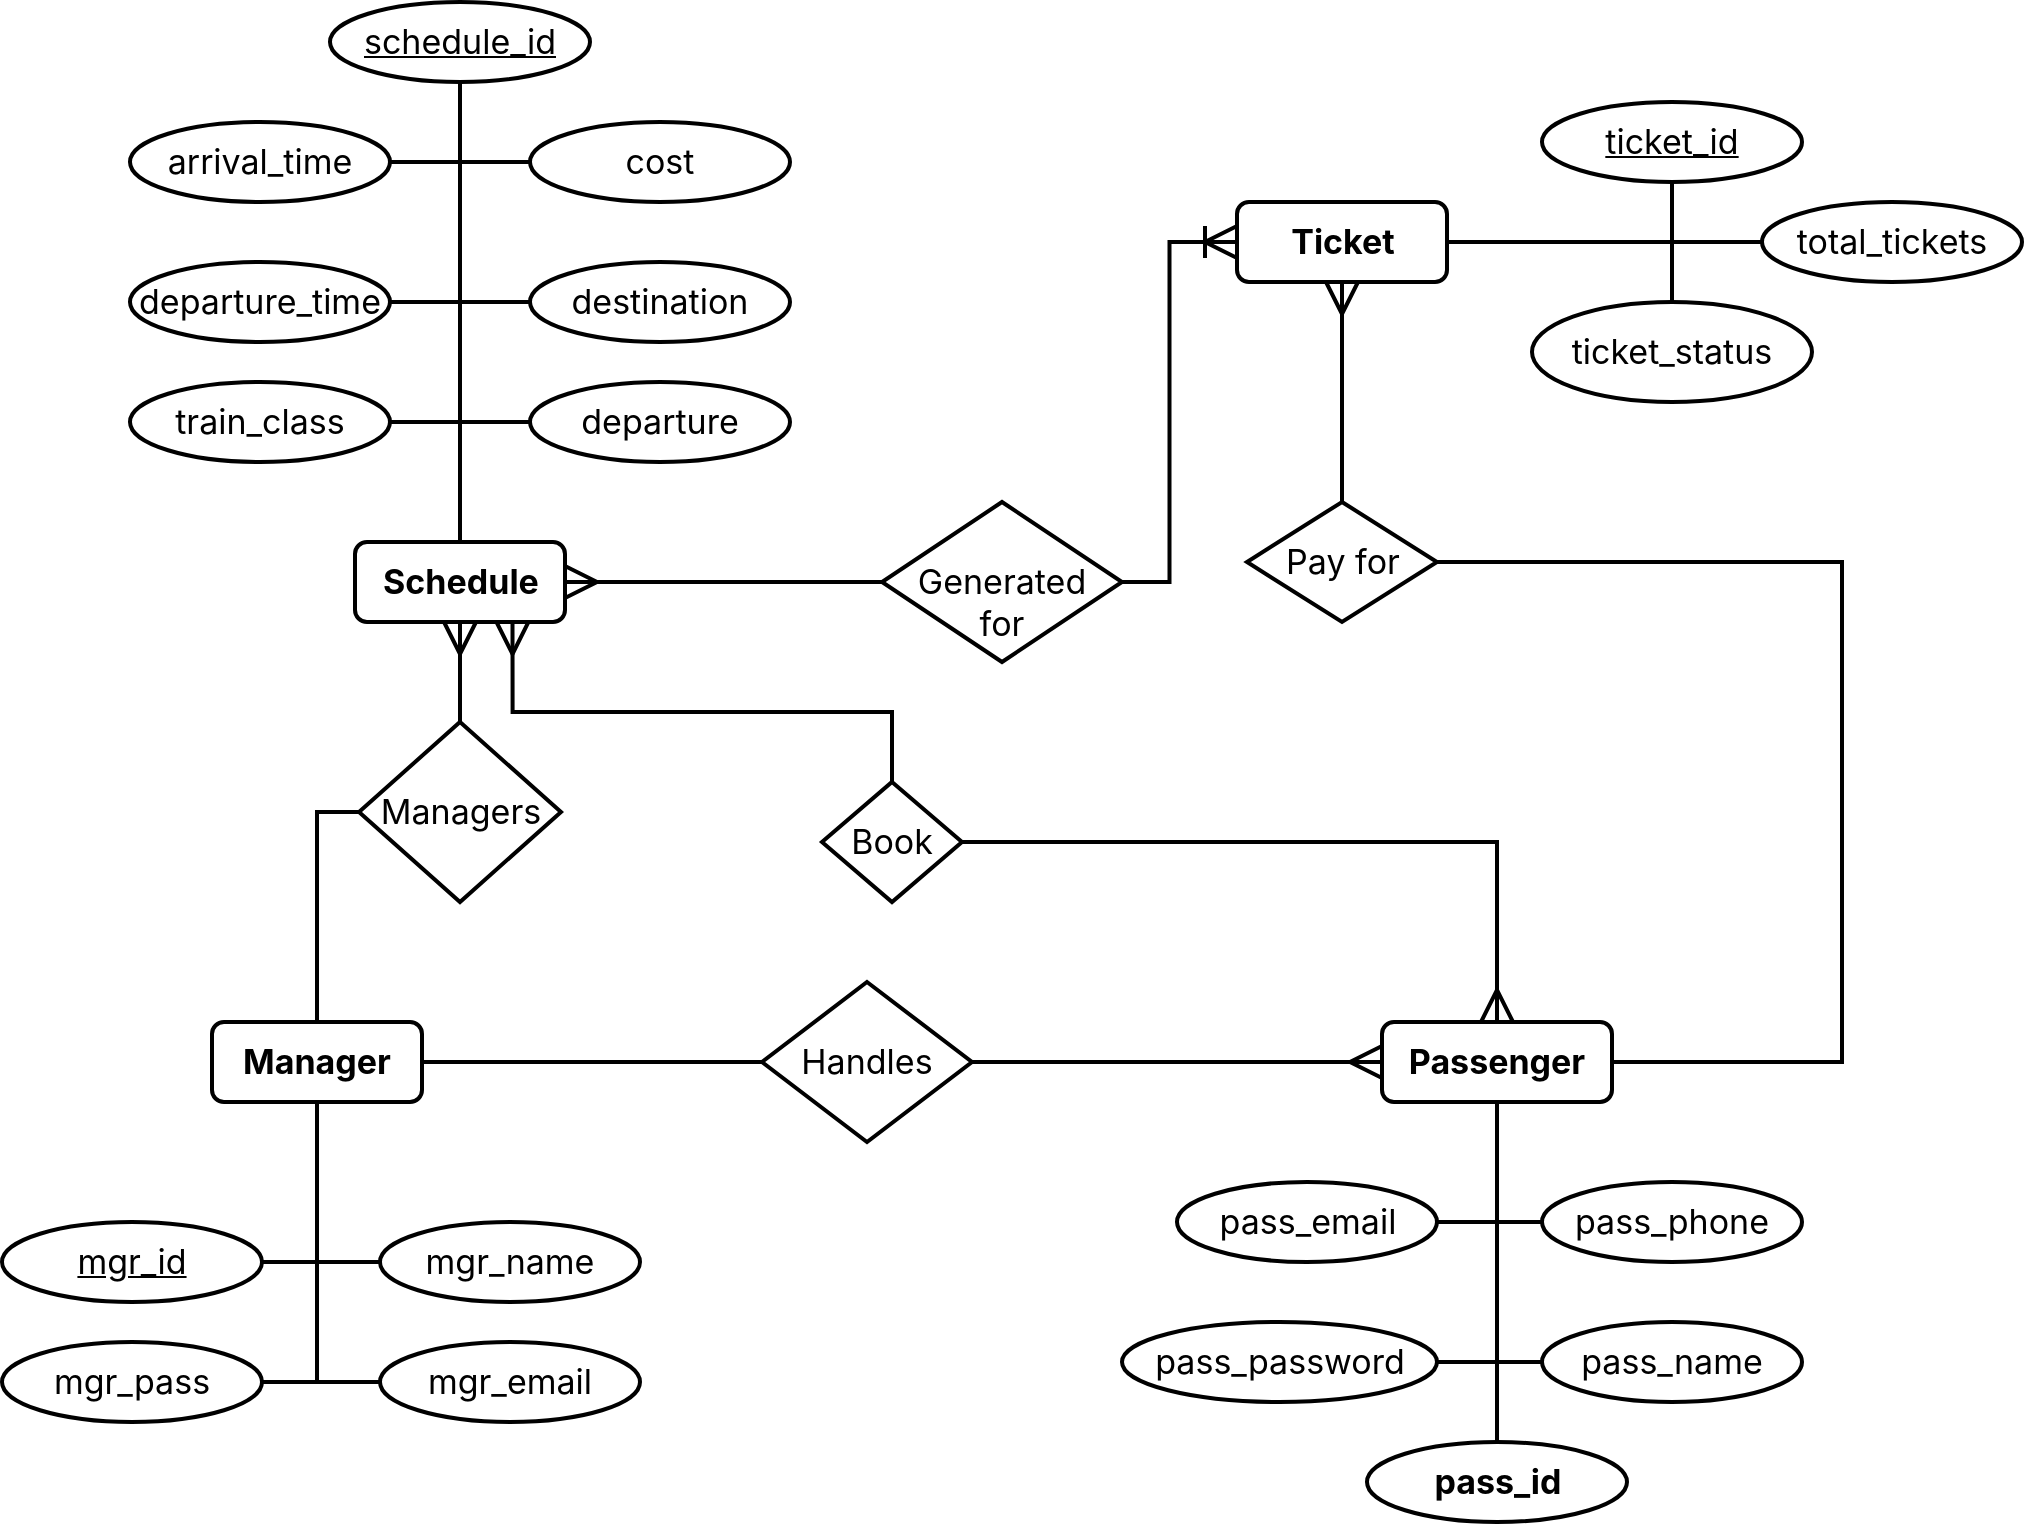 <mxfile version="17.4.2" type="device" pages="5"><diagram id="dH8N_32CPP5f36A_xqzt" name="ERD"><mxGraphModel dx="2370" dy="1428" grid="1" gridSize="10" guides="1" tooltips="1" connect="1" arrows="1" fold="1" page="1" pageScale="1" pageWidth="1200" pageHeight="1920" math="0" shadow="0"><root><mxCell id="0"/><mxCell id="1" parent="0"/><mxCell id="OQ9HUJo5lFuuWWtOmMB7-31" style="edgeStyle=orthogonalEdgeStyle;rounded=0;orthogonalLoop=1;jettySize=auto;html=1;entryX=0.5;entryY=0;entryDx=0;entryDy=0;fontFamily=Inter;fontSize=17;endArrow=none;endFill=0;strokeWidth=2;" parent="1" source="OQ9HUJo5lFuuWWtOmMB7-1" target="OQ9HUJo5lFuuWWtOmMB7-8" edge="1"><mxGeometry relative="1" as="geometry"/></mxCell><mxCell id="OQ9HUJo5lFuuWWtOmMB7-1" value="&lt;u style=&quot;font-size: 17px;&quot;&gt;schedule_id&lt;/u&gt;" style="ellipse;whiteSpace=wrap;html=1;fontFamily=Inter;strokeWidth=2;fontSize=17;" parent="1" vertex="1"><mxGeometry x="259" y="100" width="130" height="40" as="geometry"/></mxCell><mxCell id="OQ9HUJo5lFuuWWtOmMB7-32" style="edgeStyle=orthogonalEdgeStyle;rounded=0;orthogonalLoop=1;jettySize=auto;html=1;entryX=0;entryY=0.5;entryDx=0;entryDy=0;fontFamily=Inter;fontSize=17;endArrow=none;endFill=0;strokeWidth=2;" parent="1" source="OQ9HUJo5lFuuWWtOmMB7-2" target="OQ9HUJo5lFuuWWtOmMB7-3" edge="1"><mxGeometry relative="1" as="geometry"/></mxCell><mxCell id="OQ9HUJo5lFuuWWtOmMB7-2" value="arrival_time" style="ellipse;whiteSpace=wrap;html=1;fontFamily=Inter;strokeWidth=2;fontSize=17;" parent="1" vertex="1"><mxGeometry x="159" y="160" width="130" height="40" as="geometry"/></mxCell><mxCell id="OQ9HUJo5lFuuWWtOmMB7-3" value="cost" style="ellipse;whiteSpace=wrap;html=1;fontFamily=Inter;strokeWidth=2;fontSize=17;" parent="1" vertex="1"><mxGeometry x="359" y="160" width="130" height="40" as="geometry"/></mxCell><mxCell id="OQ9HUJo5lFuuWWtOmMB7-33" style="edgeStyle=orthogonalEdgeStyle;rounded=0;orthogonalLoop=1;jettySize=auto;html=1;entryX=0;entryY=0.5;entryDx=0;entryDy=0;fontFamily=Inter;fontSize=17;endArrow=none;endFill=0;strokeWidth=2;" parent="1" source="OQ9HUJo5lFuuWWtOmMB7-4" target="OQ9HUJo5lFuuWWtOmMB7-5" edge="1"><mxGeometry relative="1" as="geometry"/></mxCell><mxCell id="OQ9HUJo5lFuuWWtOmMB7-4" value="departure_time" style="ellipse;whiteSpace=wrap;html=1;fontFamily=Inter;strokeWidth=2;fontSize=17;" parent="1" vertex="1"><mxGeometry x="159" y="230" width="130" height="40" as="geometry"/></mxCell><mxCell id="OQ9HUJo5lFuuWWtOmMB7-5" value="destination" style="ellipse;whiteSpace=wrap;html=1;fontFamily=Inter;strokeWidth=2;fontSize=17;" parent="1" vertex="1"><mxGeometry x="359" y="230" width="130" height="40" as="geometry"/></mxCell><mxCell id="OQ9HUJo5lFuuWWtOmMB7-6" value="train_class" style="ellipse;whiteSpace=wrap;html=1;fontFamily=Inter;strokeWidth=2;fontSize=17;" parent="1" vertex="1"><mxGeometry x="159" y="290" width="130" height="40" as="geometry"/></mxCell><mxCell id="OQ9HUJo5lFuuWWtOmMB7-34" style="edgeStyle=orthogonalEdgeStyle;rounded=0;orthogonalLoop=1;jettySize=auto;html=1;entryX=1;entryY=0.5;entryDx=0;entryDy=0;fontFamily=Inter;fontSize=17;endArrow=none;endFill=0;strokeWidth=2;" parent="1" source="OQ9HUJo5lFuuWWtOmMB7-7" target="OQ9HUJo5lFuuWWtOmMB7-6" edge="1"><mxGeometry relative="1" as="geometry"/></mxCell><mxCell id="OQ9HUJo5lFuuWWtOmMB7-7" value="departure" style="ellipse;whiteSpace=wrap;html=1;fontFamily=Inter;strokeWidth=2;fontSize=17;" parent="1" vertex="1"><mxGeometry x="359" y="290" width="130" height="40" as="geometry"/></mxCell><mxCell id="OQ9HUJo5lFuuWWtOmMB7-38" style="edgeStyle=orthogonalEdgeStyle;rounded=0;orthogonalLoop=1;jettySize=auto;html=1;entryX=0;entryY=0.5;entryDx=0;entryDy=0;fontFamily=Inter;fontSize=17;endArrow=none;endFill=0;startArrow=ERmany;startFill=0;startSize=13;strokeWidth=2;" parent="1" source="OQ9HUJo5lFuuWWtOmMB7-8" target="OQ9HUJo5lFuuWWtOmMB7-10" edge="1"><mxGeometry relative="1" as="geometry"/></mxCell><mxCell id="OQ9HUJo5lFuuWWtOmMB7-42" style="edgeStyle=orthogonalEdgeStyle;rounded=0;orthogonalLoop=1;jettySize=auto;html=1;entryX=0.5;entryY=0;entryDx=0;entryDy=0;fontFamily=Inter;fontSize=17;endArrow=none;endFill=0;startArrow=ERmany;startFill=0;startSize=13;strokeWidth=2;" parent="1" source="OQ9HUJo5lFuuWWtOmMB7-8" target="OQ9HUJo5lFuuWWtOmMB7-18" edge="1"><mxGeometry relative="1" as="geometry"/></mxCell><mxCell id="OQ9HUJo5lFuuWWtOmMB7-69" style="edgeStyle=orthogonalEdgeStyle;rounded=0;orthogonalLoop=1;jettySize=auto;html=1;exitX=0.75;exitY=1;exitDx=0;exitDy=0;entryX=0.5;entryY=0;entryDx=0;entryDy=0;fontFamily=Inter;fontSize=17;endArrow=none;endFill=0;startArrow=ERmany;startFill=0;startSize=13;strokeWidth=2;" parent="1" source="OQ9HUJo5lFuuWWtOmMB7-8" target="OQ9HUJo5lFuuWWtOmMB7-17" edge="1"><mxGeometry relative="1" as="geometry"/></mxCell><mxCell id="OQ9HUJo5lFuuWWtOmMB7-8" value="Schedule" style="rounded=1;whiteSpace=wrap;html=1;fontSize=17;fontStyle=1;fontFamily=Inter;strokeWidth=2;" parent="1" vertex="1"><mxGeometry x="271.5" y="370" width="105" height="40" as="geometry"/></mxCell><mxCell id="OQ9HUJo5lFuuWWtOmMB7-40" style="edgeStyle=orthogonalEdgeStyle;rounded=0;orthogonalLoop=1;jettySize=auto;html=1;entryX=0;entryY=0.5;entryDx=0;entryDy=0;fontFamily=Inter;fontSize=17;endArrow=ERoneToMany;endFill=0;startSize=6;endSize=13;strokeWidth=2;" parent="1" source="OQ9HUJo5lFuuWWtOmMB7-10" target="OQ9HUJo5lFuuWWtOmMB7-12" edge="1"><mxGeometry relative="1" as="geometry"/></mxCell><mxCell id="OQ9HUJo5lFuuWWtOmMB7-10" value="&lt;br style=&quot;font-size: 17px;&quot;&gt;Generated&lt;br style=&quot;font-size: 17px;&quot;&gt;for" style="rhombus;whiteSpace=wrap;html=1;fontFamily=Inter;strokeWidth=2;fontSize=17;" parent="1" vertex="1"><mxGeometry x="535" y="350" width="120" height="80" as="geometry"/></mxCell><mxCell id="OQ9HUJo5lFuuWWtOmMB7-41" style="edgeStyle=orthogonalEdgeStyle;rounded=0;orthogonalLoop=1;jettySize=auto;html=1;entryX=0;entryY=0.5;entryDx=0;entryDy=0;fontFamily=Inter;fontSize=17;endArrow=none;endFill=0;strokeWidth=2;" parent="1" source="OQ9HUJo5lFuuWWtOmMB7-12" target="OQ9HUJo5lFuuWWtOmMB7-15" edge="1"><mxGeometry relative="1" as="geometry"/></mxCell><mxCell id="OQ9HUJo5lFuuWWtOmMB7-44" style="edgeStyle=orthogonalEdgeStyle;rounded=0;orthogonalLoop=1;jettySize=auto;html=1;entryX=0.5;entryY=0;entryDx=0;entryDy=0;fontFamily=Inter;fontSize=17;endArrow=none;endFill=0;startArrow=ERmany;startFill=0;startSize=13;strokeWidth=2;" parent="1" source="OQ9HUJo5lFuuWWtOmMB7-12" target="OQ9HUJo5lFuuWWtOmMB7-16" edge="1"><mxGeometry relative="1" as="geometry"/></mxCell><mxCell id="OQ9HUJo5lFuuWWtOmMB7-12" value="Ticket" style="rounded=1;whiteSpace=wrap;html=1;fontFamily=Inter;fontSize=17;fontStyle=1;strokeWidth=2;" parent="1" vertex="1"><mxGeometry x="712.5" y="200" width="105" height="40" as="geometry"/></mxCell><mxCell id="OQ9HUJo5lFuuWWtOmMB7-13" value="ticket_status" style="ellipse;whiteSpace=wrap;html=1;fontFamily=Inter;strokeWidth=2;fontSize=17;" parent="1" vertex="1"><mxGeometry x="860" y="250" width="140" height="50" as="geometry"/></mxCell><mxCell id="OQ9HUJo5lFuuWWtOmMB7-37" style="edgeStyle=orthogonalEdgeStyle;rounded=0;orthogonalLoop=1;jettySize=auto;html=1;entryX=0.5;entryY=0;entryDx=0;entryDy=0;fontFamily=Inter;fontSize=17;endArrow=none;endFill=0;strokeWidth=2;" parent="1" source="OQ9HUJo5lFuuWWtOmMB7-14" target="OQ9HUJo5lFuuWWtOmMB7-13" edge="1"><mxGeometry relative="1" as="geometry"/></mxCell><mxCell id="OQ9HUJo5lFuuWWtOmMB7-14" value="&lt;u style=&quot;font-size: 17px;&quot;&gt;ticket_id&lt;/u&gt;" style="ellipse;whiteSpace=wrap;html=1;fontFamily=Inter;strokeWidth=2;fontSize=17;" parent="1" vertex="1"><mxGeometry x="865" y="150" width="130" height="40" as="geometry"/></mxCell><mxCell id="OQ9HUJo5lFuuWWtOmMB7-15" value="total_tickets" style="ellipse;whiteSpace=wrap;html=1;fontFamily=Inter;strokeWidth=2;fontSize=17;" parent="1" vertex="1"><mxGeometry x="975" y="200" width="130" height="40" as="geometry"/></mxCell><mxCell id="OQ9HUJo5lFuuWWtOmMB7-67" style="edgeStyle=orthogonalEdgeStyle;rounded=0;orthogonalLoop=1;jettySize=auto;html=1;entryX=1;entryY=0.5;entryDx=0;entryDy=0;fontFamily=Inter;fontSize=17;endArrow=none;endFill=0;strokeWidth=2;" parent="1" source="OQ9HUJo5lFuuWWtOmMB7-16" target="OQ9HUJo5lFuuWWtOmMB7-24" edge="1"><mxGeometry relative="1" as="geometry"><Array as="points"><mxPoint x="1015" y="380"/><mxPoint x="1015" y="630"/></Array></mxGeometry></mxCell><mxCell id="OQ9HUJo5lFuuWWtOmMB7-16" value="Pay for" style="rhombus;whiteSpace=wrap;html=1;fontFamily=Inter;strokeWidth=2;fontSize=17;" parent="1" vertex="1"><mxGeometry x="717.5" y="350" width="95" height="60" as="geometry"/></mxCell><mxCell id="OQ9HUJo5lFuuWWtOmMB7-50" style="edgeStyle=orthogonalEdgeStyle;rounded=0;orthogonalLoop=1;jettySize=auto;html=1;entryX=0.5;entryY=0;entryDx=0;entryDy=0;fontFamily=Inter;fontSize=17;endArrow=ERmany;endFill=0;endSize=13;strokeWidth=2;" parent="1" source="OQ9HUJo5lFuuWWtOmMB7-17" target="OQ9HUJo5lFuuWWtOmMB7-24" edge="1"><mxGeometry relative="1" as="geometry"/></mxCell><mxCell id="OQ9HUJo5lFuuWWtOmMB7-17" value="Book" style="rhombus;whiteSpace=wrap;html=1;fontFamily=Inter;strokeWidth=2;fontSize=17;" parent="1" vertex="1"><mxGeometry x="505" y="490" width="70" height="60" as="geometry"/></mxCell><mxCell id="OQ9HUJo5lFuuWWtOmMB7-63" style="edgeStyle=orthogonalEdgeStyle;rounded=0;orthogonalLoop=1;jettySize=auto;html=1;entryX=0.5;entryY=0;entryDx=0;entryDy=0;fontFamily=Inter;fontSize=17;endArrow=none;endFill=0;strokeWidth=2;" parent="1" source="OQ9HUJo5lFuuWWtOmMB7-18" target="OQ9HUJo5lFuuWWtOmMB7-19" edge="1"><mxGeometry relative="1" as="geometry"><Array as="points"><mxPoint x="253" y="505"/></Array></mxGeometry></mxCell><mxCell id="OQ9HUJo5lFuuWWtOmMB7-18" value="Managers" style="rhombus;whiteSpace=wrap;html=1;fontFamily=Inter;strokeWidth=2;fontSize=17;" parent="1" vertex="1"><mxGeometry x="273.5" y="460" width="101" height="90" as="geometry"/></mxCell><mxCell id="OQ9HUJo5lFuuWWtOmMB7-62" style="edgeStyle=orthogonalEdgeStyle;rounded=0;orthogonalLoop=1;jettySize=auto;html=1;entryX=0;entryY=0.5;entryDx=0;entryDy=0;fontFamily=Inter;fontSize=17;endArrow=none;endFill=0;strokeWidth=2;" parent="1" source="OQ9HUJo5lFuuWWtOmMB7-19" target="OQ9HUJo5lFuuWWtOmMB7-25" edge="1"><mxGeometry relative="1" as="geometry"/></mxCell><mxCell id="OQ9HUJo5lFuuWWtOmMB7-66" style="edgeStyle=orthogonalEdgeStyle;rounded=0;orthogonalLoop=1;jettySize=auto;html=1;fontFamily=Inter;fontSize=17;endArrow=none;endFill=0;strokeWidth=2;" parent="1" source="OQ9HUJo5lFuuWWtOmMB7-19" edge="1"><mxGeometry relative="1" as="geometry"><mxPoint x="252.5" y="790" as="targetPoint"/></mxGeometry></mxCell><mxCell id="OQ9HUJo5lFuuWWtOmMB7-19" value="Manager" style="rounded=1;whiteSpace=wrap;html=1;fontFamily=Inter;fontSize=17;fontStyle=1;strokeWidth=2;" parent="1" vertex="1"><mxGeometry x="200" y="610" width="105" height="40" as="geometry"/></mxCell><mxCell id="OQ9HUJo5lFuuWWtOmMB7-48" style="edgeStyle=orthogonalEdgeStyle;rounded=0;orthogonalLoop=1;jettySize=auto;html=1;entryX=0;entryY=0.5;entryDx=0;entryDy=0;fontFamily=Inter;fontSize=17;endArrow=none;endFill=0;strokeWidth=2;" parent="1" source="OQ9HUJo5lFuuWWtOmMB7-20" target="OQ9HUJo5lFuuWWtOmMB7-21" edge="1"><mxGeometry relative="1" as="geometry"/></mxCell><mxCell id="OQ9HUJo5lFuuWWtOmMB7-20" value="&lt;u style=&quot;font-size: 17px;&quot;&gt;mgr_id&lt;/u&gt;" style="ellipse;whiteSpace=wrap;html=1;fontFamily=Inter;strokeWidth=2;fontSize=17;" parent="1" vertex="1"><mxGeometry x="95" y="710" width="130" height="40" as="geometry"/></mxCell><mxCell id="OQ9HUJo5lFuuWWtOmMB7-21" value="mgr_name" style="ellipse;whiteSpace=wrap;html=1;fontFamily=Inter;strokeWidth=2;fontSize=17;" parent="1" vertex="1"><mxGeometry x="284" y="710" width="130" height="40" as="geometry"/></mxCell><mxCell id="OQ9HUJo5lFuuWWtOmMB7-22" value="mgr_pass" style="ellipse;whiteSpace=wrap;html=1;fontFamily=Inter;strokeWidth=2;fontSize=17;" parent="1" vertex="1"><mxGeometry x="95" y="770" width="130" height="40" as="geometry"/></mxCell><mxCell id="OQ9HUJo5lFuuWWtOmMB7-65" style="edgeStyle=orthogonalEdgeStyle;rounded=0;orthogonalLoop=1;jettySize=auto;html=1;entryX=1;entryY=0.5;entryDx=0;entryDy=0;fontFamily=Inter;fontSize=17;endArrow=none;endFill=0;strokeWidth=2;" parent="1" source="OQ9HUJo5lFuuWWtOmMB7-23" target="OQ9HUJo5lFuuWWtOmMB7-22" edge="1"><mxGeometry relative="1" as="geometry"/></mxCell><mxCell id="OQ9HUJo5lFuuWWtOmMB7-23" value="mgr_email" style="ellipse;whiteSpace=wrap;html=1;fontFamily=Inter;strokeWidth=2;fontSize=17;" parent="1" vertex="1"><mxGeometry x="284" y="770" width="130" height="40" as="geometry"/></mxCell><mxCell id="OQ9HUJo5lFuuWWtOmMB7-53" style="edgeStyle=orthogonalEdgeStyle;rounded=0;orthogonalLoop=1;jettySize=auto;html=1;entryX=0.5;entryY=0;entryDx=0;entryDy=0;fontFamily=Inter;fontSize=17;endArrow=none;endFill=0;strokeWidth=2;" parent="1" source="OQ9HUJo5lFuuWWtOmMB7-24" target="OQ9HUJo5lFuuWWtOmMB7-30" edge="1"><mxGeometry relative="1" as="geometry"/></mxCell><mxCell id="OQ9HUJo5lFuuWWtOmMB7-24" value="Passenger" style="rounded=1;whiteSpace=wrap;html=1;fontFamily=Inter;fontSize=17;fontStyle=1;strokeWidth=2;" parent="1" vertex="1"><mxGeometry x="785" y="610" width="115" height="40" as="geometry"/></mxCell><mxCell id="OQ9HUJo5lFuuWWtOmMB7-52" style="edgeStyle=orthogonalEdgeStyle;rounded=0;orthogonalLoop=1;jettySize=auto;html=1;entryX=0;entryY=0.5;entryDx=0;entryDy=0;fontFamily=Inter;fontSize=17;endArrow=ERmany;endFill=0;startSize=6;endSize=13;strokeWidth=2;" parent="1" source="OQ9HUJo5lFuuWWtOmMB7-25" target="OQ9HUJo5lFuuWWtOmMB7-24" edge="1"><mxGeometry relative="1" as="geometry"/></mxCell><mxCell id="OQ9HUJo5lFuuWWtOmMB7-25" value="Handles" style="rhombus;whiteSpace=wrap;html=1;fontFamily=Inter;strokeWidth=2;fontSize=17;" parent="1" vertex="1"><mxGeometry x="475" y="590" width="105" height="80" as="geometry"/></mxCell><mxCell id="OQ9HUJo5lFuuWWtOmMB7-58" style="edgeStyle=orthogonalEdgeStyle;rounded=0;orthogonalLoop=1;jettySize=auto;html=1;entryX=0;entryY=0.5;entryDx=0;entryDy=0;fontFamily=Inter;fontSize=17;endArrow=none;endFill=0;strokeWidth=2;" parent="1" source="OQ9HUJo5lFuuWWtOmMB7-26" target="OQ9HUJo5lFuuWWtOmMB7-27" edge="1"><mxGeometry relative="1" as="geometry"/></mxCell><mxCell id="OQ9HUJo5lFuuWWtOmMB7-26" value="pass_email" style="ellipse;whiteSpace=wrap;html=1;fontFamily=Inter;strokeWidth=2;fontSize=17;" parent="1" vertex="1"><mxGeometry x="682.5" y="690" width="130" height="40" as="geometry"/></mxCell><mxCell id="OQ9HUJo5lFuuWWtOmMB7-27" value="pass_phone" style="ellipse;whiteSpace=wrap;html=1;fontFamily=Inter;strokeWidth=2;fontSize=17;" parent="1" vertex="1"><mxGeometry x="865" y="690" width="130" height="40" as="geometry"/></mxCell><mxCell id="OQ9HUJo5lFuuWWtOmMB7-54" style="edgeStyle=orthogonalEdgeStyle;rounded=0;orthogonalLoop=1;jettySize=auto;html=1;entryX=0;entryY=0.5;entryDx=0;entryDy=0;fontFamily=Inter;fontSize=17;endArrow=none;endFill=0;strokeWidth=2;" parent="1" source="OQ9HUJo5lFuuWWtOmMB7-28" target="OQ9HUJo5lFuuWWtOmMB7-29" edge="1"><mxGeometry relative="1" as="geometry"/></mxCell><mxCell id="OQ9HUJo5lFuuWWtOmMB7-28" value="pass_password" style="ellipse;whiteSpace=wrap;html=1;fontFamily=Inter;strokeWidth=2;fontSize=17;" parent="1" vertex="1"><mxGeometry x="655" y="760" width="157.5" height="40" as="geometry"/></mxCell><mxCell id="OQ9HUJo5lFuuWWtOmMB7-29" value="pass_name" style="ellipse;whiteSpace=wrap;html=1;fontFamily=Inter;strokeWidth=2;fontSize=17;" parent="1" vertex="1"><mxGeometry x="865" y="760" width="130" height="40" as="geometry"/></mxCell><mxCell id="OQ9HUJo5lFuuWWtOmMB7-30" value="&lt;b style=&quot;font-size: 17px;&quot;&gt;pass_id&lt;/b&gt;" style="ellipse;whiteSpace=wrap;html=1;fontFamily=Inter;strokeWidth=2;fontSize=17;" parent="1" vertex="1"><mxGeometry x="777.5" y="820" width="130" height="40" as="geometry"/></mxCell></root></mxGraphModel></diagram><diagram id="CHVQ7HYIvQGwH_fIXtVI" name="Class Diagram"><mxGraphModel dx="2844" dy="1714" grid="1" gridSize="10" guides="1" tooltips="1" connect="1" arrows="1" fold="1" page="1" pageScale="1" pageWidth="1920" pageHeight="1200" math="0" shadow="0"><root><mxCell id="0"/><mxCell id="1" parent="0"/><mxCell id="sj7mObMT5XQ3nGwPHoI9-17" value="&lt;font style=&quot;font-size: 24px&quot;&gt;&lt;b&gt;Book&lt;/b&gt;&lt;/font&gt;" style="edgeStyle=orthogonalEdgeStyle;rounded=0;orthogonalLoop=1;jettySize=auto;html=1;fontFamily=Inter;fontSize=17;startArrow=ERmany;startFill=0;endArrow=ERmany;endFill=0;startSize=13;endSize=13;strokeWidth=2;" parent="1" source="xlXn5zEkZZ1AT9V6_ErX-5" target="xlXn5zEkZZ1AT9V6_ErX-9" edge="1"><mxGeometry relative="1" as="geometry"/></mxCell><mxCell id="sj7mObMT5XQ3nGwPHoI9-19" value="Pay for" style="edgeStyle=orthogonalEdgeStyle;rounded=0;orthogonalLoop=1;jettySize=auto;html=1;fontFamily=Inter;fontSize=24;startArrow=ERone;startFill=0;endArrow=ERoneToMany;endFill=0;startSize=13;endSize=13;strokeWidth=2;fontStyle=1" parent="1" source="xlXn5zEkZZ1AT9V6_ErX-5" target="sj7mObMT5XQ3nGwPHoI9-1" edge="1"><mxGeometry x="-0.729" relative="1" as="geometry"><Array as="points"><mxPoint x="440" y="376"/><mxPoint x="440" y="951"/><mxPoint x="1570" y="951"/><mxPoint x="1570" y="796"/></Array><mxPoint as="offset"/></mxGeometry></mxCell><mxCell id="xlXn5zEkZZ1AT9V6_ErX-5" value="Passenger" style="swimlane;fontStyle=1;align=center;verticalAlign=top;childLayout=stackLayout;horizontal=1;startSize=30;horizontalStack=0;resizeParent=1;resizeParentMax=0;resizeLast=0;collapsible=1;marginBottom=0;rounded=1;fontFamily=Inter;fontSize=17;strokeWidth=2;" parent="1" vertex="1"><mxGeometry x="550" y="249" width="350" height="254" as="geometry"/></mxCell><mxCell id="xlXn5zEkZZ1AT9V6_ErX-6" value="+ c_id: integer&#10;+ c_pass: string&#10;+ c_name: string&#10;+ c_mail: string&#10;+ c_phn: string" style="text;strokeColor=none;fillColor=none;align=left;verticalAlign=top;spacingLeft=4;spacingRight=4;overflow=hidden;rotatable=0;points=[[0,0.5],[1,0.5]];portConstraint=eastwest;rounded=1;fontFamily=Inter;fontSize=17;" parent="xlXn5zEkZZ1AT9V6_ErX-5" vertex="1"><mxGeometry y="30" width="350" height="114" as="geometry"/></mxCell><mxCell id="xlXn5zEkZZ1AT9V6_ErX-7" value="" style="line;strokeWidth=1;fillColor=none;align=left;verticalAlign=middle;spacingTop=-1;spacingLeft=3;spacingRight=3;rotatable=0;labelPosition=right;points=[];portConstraint=eastwest;rounded=1;fontFamily=Inter;fontSize=17;" parent="xlXn5zEkZZ1AT9V6_ErX-5" vertex="1"><mxGeometry y="144" width="350" height="8" as="geometry"/></mxCell><mxCell id="xlXn5zEkZZ1AT9V6_ErX-8" value="+ addPessenger(p:Pessenger): bool&#10;+ updatePessengerInfo(p_id:int): bool&#10;+ searchPessenger(p_name:string): bool&#10;+ deletePessenger(p_id:int): bool" style="text;strokeColor=none;fillColor=none;align=left;verticalAlign=top;spacingLeft=4;spacingRight=4;overflow=hidden;rotatable=0;points=[[0,0.5],[1,0.5]];portConstraint=eastwest;rounded=1;fontFamily=Inter;fontSize=17;" parent="xlXn5zEkZZ1AT9V6_ErX-5" vertex="1"><mxGeometry y="152" width="350" height="102" as="geometry"/></mxCell><mxCell id="sj7mObMT5XQ3nGwPHoI9-18" style="edgeStyle=orthogonalEdgeStyle;rounded=0;orthogonalLoop=1;jettySize=auto;html=1;fontFamily=Inter;fontSize=17;startArrow=ERoneToMany;startFill=0;endArrow=diamond;endFill=0;startSize=13;endSize=20;strokeWidth=2;" parent="1" source="xlXn5zEkZZ1AT9V6_ErX-9" target="xlXn5zEkZZ1AT9V6_ErX-14" edge="1"><mxGeometry relative="1" as="geometry"/></mxCell><mxCell id="xlXn5zEkZZ1AT9V6_ErX-9" value="Schedule " style="swimlane;fontStyle=1;align=center;verticalAlign=top;childLayout=stackLayout;horizontal=1;startSize=30;horizontalStack=0;resizeParent=1;resizeParentMax=0;resizeLast=0;collapsible=1;marginBottom=0;rounded=1;fontFamily=Inter;fontSize=17;strokeWidth=2;" parent="1" vertex="1"><mxGeometry x="1080" y="249" width="420" height="270" as="geometry"/></mxCell><mxCell id="xlXn5zEkZZ1AT9V6_ErX-10" value="- s_id: integer&#10;- s_class: string&#10;- s_cost: double&#10;- s_departure: string&#10;- s_destination: string&#10;- time: datetime" style="text;strokeColor=none;fillColor=none;align=left;verticalAlign=top;spacingLeft=4;spacingRight=4;overflow=hidden;rotatable=0;points=[[0,0.5],[1,0.5]];portConstraint=eastwest;rounded=1;fontFamily=Inter;fontSize=17;" parent="xlXn5zEkZZ1AT9V6_ErX-9" vertex="1"><mxGeometry y="30" width="420" height="130" as="geometry"/></mxCell><mxCell id="xlXn5zEkZZ1AT9V6_ErX-11" value="" style="line;strokeWidth=1;fillColor=none;align=left;verticalAlign=middle;spacingTop=-1;spacingLeft=3;spacingRight=3;rotatable=0;labelPosition=right;points=[];portConstraint=eastwest;rounded=1;fontFamily=Inter;fontSize=17;" parent="xlXn5zEkZZ1AT9V6_ErX-9" vertex="1"><mxGeometry y="160" width="420" height="8" as="geometry"/></mxCell><mxCell id="xlXn5zEkZZ1AT9V6_ErX-12" value="+ addSchedule(s:Schedule): bool&#10;+ updateSchedule(s_id:int): bool&#10;+ searchSchedule(dept:string, dest:string): bool&#10;+ deleteSchedule(s_id:int): bool" style="text;strokeColor=none;fillColor=none;align=left;verticalAlign=top;spacingLeft=4;spacingRight=4;overflow=hidden;rotatable=0;points=[[0,0.5],[1,0.5]];portConstraint=eastwest;rounded=1;fontFamily=Inter;fontSize=17;" parent="xlXn5zEkZZ1AT9V6_ErX-9" vertex="1"><mxGeometry y="168" width="420" height="102" as="geometry"/></mxCell><mxCell id="sj7mObMT5XQ3nGwPHoI9-15" value="&lt;b&gt;&lt;font style=&quot;font-size: 24px&quot;&gt;Register&lt;/font&gt;&lt;/b&gt;" style="edgeStyle=orthogonalEdgeStyle;rounded=0;orthogonalLoop=1;jettySize=auto;html=1;fontFamily=Inter;fontSize=17;startArrow=ERone;startFill=0;endArrow=ERoneToMany;endFill=0;startSize=13;endSize=13;strokeWidth=2;" parent="1" source="xlXn5zEkZZ1AT9V6_ErX-14" target="xlXn5zEkZZ1AT9V6_ErX-5" edge="1"><mxGeometry x="0.299" y="-5" relative="1" as="geometry"><Array as="points"><mxPoint x="725" y="686"/></Array><mxPoint as="offset"/></mxGeometry></mxCell><mxCell id="xlXn5zEkZZ1AT9V6_ErX-14" value="System" style="swimlane;fontStyle=1;align=center;verticalAlign=top;childLayout=stackLayout;horizontal=1;startSize=30;horizontalStack=0;resizeParent=1;resizeParentMax=0;resizeLast=0;collapsible=1;marginBottom=0;rounded=1;fontFamily=Inter;fontSize=17;strokeWidth=2;" parent="1" vertex="1"><mxGeometry x="850" y="601" width="300" height="170" as="geometry"/></mxCell><mxCell id="xlXn5zEkZZ1AT9V6_ErX-15" value="&#10;&#10;" style="text;strokeColor=none;fillColor=none;align=left;verticalAlign=top;spacingLeft=4;spacingRight=4;overflow=hidden;rotatable=0;points=[[0,0.5],[1,0.5]];portConstraint=eastwest;rounded=1;fontFamily=Inter;fontSize=17;" parent="xlXn5zEkZZ1AT9V6_ErX-14" vertex="1"><mxGeometry y="30" width="300" height="50" as="geometry"/></mxCell><mxCell id="xlXn5zEkZZ1AT9V6_ErX-16" value="" style="line;strokeWidth=1;fillColor=none;align=left;verticalAlign=middle;spacingTop=-1;spacingLeft=3;spacingRight=3;rotatable=0;labelPosition=right;points=[];portConstraint=eastwest;rounded=1;fontFamily=Inter;fontSize=17;" parent="xlXn5zEkZZ1AT9V6_ErX-14" vertex="1"><mxGeometry y="80" width="300" height="8" as="geometry"/></mxCell><mxCell id="xlXn5zEkZZ1AT9V6_ErX-17" value="+ showAvailableSchedules(): string&#10;+ showAvailableTickets(): string&#10;+ showFlightCustomers(): stirng" style="text;strokeColor=none;fillColor=none;align=left;verticalAlign=top;spacingLeft=4;spacingRight=4;overflow=hidden;rotatable=0;points=[[0,0.5],[1,0.5]];portConstraint=eastwest;rounded=1;fontFamily=Inter;fontSize=17;" parent="xlXn5zEkZZ1AT9V6_ErX-14" vertex="1"><mxGeometry y="88" width="300" height="82" as="geometry"/></mxCell><mxCell id="sj7mObMT5XQ3nGwPHoI9-16" value="Generates" style="edgeStyle=orthogonalEdgeStyle;rounded=0;orthogonalLoop=1;jettySize=auto;html=1;fontFamily=Inter;fontSize=24;startArrow=ERoneToMany;startFill=0;endArrow=ERone;endFill=0;startSize=13;endSize=13;strokeWidth=2;fontStyle=1" parent="1" source="sj7mObMT5XQ3nGwPHoI9-1" target="xlXn5zEkZZ1AT9V6_ErX-14" edge="1"><mxGeometry x="0.054" relative="1" as="geometry"><Array as="points"><mxPoint x="1370" y="686"/></Array><mxPoint as="offset"/></mxGeometry></mxCell><mxCell id="sj7mObMT5XQ3nGwPHoI9-1" value="Ticket" style="swimlane;fontStyle=1;align=center;verticalAlign=top;childLayout=stackLayout;horizontal=1;startSize=30;horizontalStack=0;resizeParent=1;resizeParentMax=0;resizeLast=0;collapsible=1;marginBottom=0;rounded=1;fontFamily=Inter;fontSize=17;strokeWidth=2;" parent="1" vertex="1"><mxGeometry x="1220" y="741" width="300" height="170" as="geometry"/></mxCell><mxCell id="sj7mObMT5XQ3nGwPHoI9-2" value="- t_id: int&#10;- booked_ticket: int&#10;- t_status: string" style="text;strokeColor=none;fillColor=none;align=left;verticalAlign=top;spacingLeft=4;spacingRight=4;overflow=hidden;rotatable=0;points=[[0,0.5],[1,0.5]];portConstraint=eastwest;rounded=1;fontFamily=Inter;fontSize=17;" parent="sj7mObMT5XQ3nGwPHoI9-1" vertex="1"><mxGeometry y="30" width="300" height="70" as="geometry"/></mxCell><mxCell id="sj7mObMT5XQ3nGwPHoI9-3" value="" style="line;strokeWidth=1;fillColor=none;align=left;verticalAlign=middle;spacingTop=-1;spacingLeft=3;spacingRight=3;rotatable=0;labelPosition=right;points=[];portConstraint=eastwest;rounded=1;fontFamily=Inter;fontSize=17;" parent="sj7mObMT5XQ3nGwPHoI9-1" vertex="1"><mxGeometry y="100" width="300" height="8" as="geometry"/></mxCell><mxCell id="sj7mObMT5XQ3nGwPHoI9-4" value="- checkTicketStatus(t_id:int): bool&#10;- cancelTicket(t_id:int): bool" style="text;strokeColor=none;fillColor=none;align=left;verticalAlign=top;spacingLeft=4;spacingRight=4;overflow=hidden;rotatable=0;points=[[0,0.5],[1,0.5]];portConstraint=eastwest;rounded=1;fontFamily=Inter;fontSize=17;" parent="sj7mObMT5XQ3nGwPHoI9-1" vertex="1"><mxGeometry y="108" width="300" height="62" as="geometry"/></mxCell><mxCell id="sj7mObMT5XQ3nGwPHoI9-14" value="Verify" style="edgeStyle=orthogonalEdgeStyle;rounded=0;orthogonalLoop=1;jettySize=auto;html=1;fontFamily=Inter;fontSize=24;startArrow=ERoneToMany;startFill=0;endArrow=ERone;endFill=0;startSize=13;endSize=13;strokeWidth=2;fontStyle=1" parent="1" source="sj7mObMT5XQ3nGwPHoI9-5" target="xlXn5zEkZZ1AT9V6_ErX-14" edge="1"><mxGeometry relative="1" as="geometry"><Array as="points"><mxPoint x="1010" y="826"/></Array></mxGeometry></mxCell><mxCell id="sj7mObMT5XQ3nGwPHoI9-5" value="Manager" style="swimlane;fontStyle=1;align=center;verticalAlign=top;childLayout=stackLayout;horizontal=1;startSize=30;horizontalStack=0;resizeParent=1;resizeParentMax=0;resizeLast=0;collapsible=1;marginBottom=0;rounded=1;fontFamily=Inter;fontSize=17;strokeWidth=2;" parent="1" vertex="1"><mxGeometry x="480" y="721" width="330" height="170" as="geometry"/></mxCell><mxCell id="sj7mObMT5XQ3nGwPHoI9-6" value="- m_id: integer&#10;- m_pass: string&#10;- m_mail: string" style="text;strokeColor=none;fillColor=none;align=left;verticalAlign=top;spacingLeft=4;spacingRight=4;overflow=hidden;rotatable=0;points=[[0,0.5],[1,0.5]];portConstraint=eastwest;rounded=1;fontFamily=Inter;fontSize=17;" parent="sj7mObMT5XQ3nGwPHoI9-5" vertex="1"><mxGeometry y="30" width="330" height="70" as="geometry"/></mxCell><mxCell id="sj7mObMT5XQ3nGwPHoI9-7" value="" style="line;strokeWidth=1;fillColor=none;align=left;verticalAlign=middle;spacingTop=-1;spacingLeft=3;spacingRight=3;rotatable=0;labelPosition=right;points=[];portConstraint=eastwest;rounded=1;fontFamily=Inter;fontSize=17;" parent="sj7mObMT5XQ3nGwPHoI9-5" vertex="1"><mxGeometry y="100" width="330" height="8" as="geometry"/></mxCell><mxCell id="sj7mObMT5XQ3nGwPHoI9-8" value="+ veryPayment(c_id:int, s_id:int): bool&#10;+ verifyFlightStatus(f_id:int): bool" style="text;strokeColor=none;fillColor=none;align=left;verticalAlign=top;spacingLeft=4;spacingRight=4;overflow=hidden;rotatable=0;points=[[0,0.5],[1,0.5]];portConstraint=eastwest;rounded=1;fontFamily=Inter;fontSize=17;" parent="sj7mObMT5XQ3nGwPHoI9-5" vertex="1"><mxGeometry y="108" width="330" height="62" as="geometry"/></mxCell></root></mxGraphModel></diagram><diagram id="rpPVN6qaUjnzInIQCbqO" name="Use Case Diagram"><mxGraphModel dx="2844" dy="1714" grid="1" gridSize="10" guides="1" tooltips="1" connect="1" arrows="1" fold="1" page="1" pageScale="1" pageWidth="1920" pageHeight="1200" math="0" shadow="0"><root><mxCell id="0"/><mxCell id="1" parent="0"/><mxCell id="0uizw6vVx32BicHbnd1j-47" value="" style="rounded=0;whiteSpace=wrap;html=1;fontFamily=Inter;fontSize=26;strokeWidth=3;" parent="1" vertex="1"><mxGeometry x="400" y="35" width="1130" height="1130" as="geometry"/></mxCell><mxCell id="0uizw6vVx32BicHbnd1j-1" value="Register" style="ellipse;whiteSpace=wrap;html=1;rounded=1;fontFamily=Inter;fontSize=16;strokeWidth=3;" parent="1" vertex="1"><mxGeometry x="890" y="105" width="160" height="50" as="geometry"/></mxCell><mxCell id="0uizw6vVx32BicHbnd1j-3" value="Login" style="ellipse;whiteSpace=wrap;html=1;rounded=1;fontFamily=Inter;fontSize=16;strokeWidth=3;" parent="1" vertex="1"><mxGeometry x="890" y="195" width="160" height="50" as="geometry"/></mxCell><mxCell id="0uizw6vVx32BicHbnd1j-4" value="Update&lt;br&gt;Information" style="ellipse;whiteSpace=wrap;html=1;rounded=1;fontFamily=Inter;fontSize=16;strokeWidth=3;" parent="1" vertex="1"><mxGeometry x="890" y="285" width="160" height="50" as="geometry"/></mxCell><mxCell id="0uizw6vVx32BicHbnd1j-5" value="Check&amp;nbsp;Availity &lt;br&gt;of Ticket" style="ellipse;whiteSpace=wrap;html=1;rounded=1;fontFamily=Inter;fontSize=16;strokeWidth=3;" parent="1" vertex="1"><mxGeometry x="670" y="370" width="160" height="70" as="geometry"/></mxCell><mxCell id="0uizw6vVx32BicHbnd1j-20" value="&amp;lt;&amp;lt;Includes&amp;gt;&amp;gt;" style="rounded=0;orthogonalLoop=1;jettySize=auto;html=1;entryX=0;entryY=0.5;entryDx=0;entryDy=0;fontFamily=Inter;fontSize=16;startArrow=none;startFill=0;endArrow=open;endFill=0;startSize=13;endSize=14;strokeWidth=3;dashed=1;exitX=1;exitY=0.5;exitDx=0;exitDy=0;" parent="1" source="0uizw6vVx32BicHbnd1j-6" target="0uizw6vVx32BicHbnd1j-8" edge="1"><mxGeometry relative="1" as="geometry"/></mxCell><mxCell id="0uizw6vVx32BicHbnd1j-6" value="Buy Ticket" style="ellipse;whiteSpace=wrap;html=1;rounded=1;fontFamily=Inter;fontSize=16;strokeWidth=3;" parent="1" vertex="1"><mxGeometry x="580" y="475" width="160" height="50" as="geometry"/></mxCell><mxCell id="0uizw6vVx32BicHbnd1j-21" value="&amp;lt;&amp;lt;extends&amp;gt;&amp;gt;" style="rounded=0;orthogonalLoop=1;jettySize=auto;html=1;entryX=0;entryY=0.5;entryDx=0;entryDy=0;dashed=1;fontFamily=Inter;fontSize=16;startArrow=none;startFill=0;endArrow=open;endFill=0;startSize=13;endSize=14;strokeWidth=3;exitX=1;exitY=0.5;exitDx=0;exitDy=0;" parent="1" source="0uizw6vVx32BicHbnd1j-7" target="0uizw6vVx32BicHbnd1j-9" edge="1"><mxGeometry relative="1" as="geometry"/></mxCell><mxCell id="0uizw6vVx32BicHbnd1j-7" value="Cancel Booking" style="ellipse;whiteSpace=wrap;html=1;rounded=1;fontFamily=Inter;fontSize=16;strokeWidth=3;" parent="1" vertex="1"><mxGeometry x="580" y="615" width="160" height="50" as="geometry"/></mxCell><mxCell id="0uizw6vVx32BicHbnd1j-22" value="&amp;lt;&amp;lt;Includes&amp;gt;&amp;gt;" style="edgeStyle=orthogonalEdgeStyle;rounded=0;orthogonalLoop=1;jettySize=auto;html=1;entryX=0.5;entryY=0;entryDx=0;entryDy=0;dashed=1;fontFamily=Inter;fontSize=16;startArrow=none;startFill=0;endArrow=open;endFill=0;startSize=13;endSize=14;strokeWidth=3;" parent="1" source="0uizw6vVx32BicHbnd1j-8" target="0uizw6vVx32BicHbnd1j-9" edge="1"><mxGeometry relative="1" as="geometry"/></mxCell><mxCell id="0uizw6vVx32BicHbnd1j-8" value="Choose Type" style="ellipse;whiteSpace=wrap;html=1;rounded=1;fontFamily=Inter;fontSize=16;strokeWidth=3;" parent="1" vertex="1"><mxGeometry x="910" y="475" width="160" height="50" as="geometry"/></mxCell><mxCell id="0uizw6vVx32BicHbnd1j-9" value="Select Seats" style="ellipse;whiteSpace=wrap;html=1;rounded=1;fontFamily=Inter;fontSize=16;strokeWidth=3;" parent="1" vertex="1"><mxGeometry x="910" y="615" width="160" height="50" as="geometry"/></mxCell><mxCell id="0uizw6vVx32BicHbnd1j-26" value="&amp;lt;&amp;lt;extends&amp;gt;&amp;gt;" style="edgeStyle=orthogonalEdgeStyle;rounded=0;orthogonalLoop=1;jettySize=auto;html=1;entryX=0.5;entryY=1;entryDx=0;entryDy=0;dashed=1;fontFamily=Inter;fontSize=16;startArrow=none;startFill=0;endArrow=open;endFill=0;startSize=13;endSize=14;strokeWidth=3;" parent="1" source="0uizw6vVx32BicHbnd1j-10" target="0uizw6vVx32BicHbnd1j-9" edge="1"><mxGeometry relative="1" as="geometry"/></mxCell><mxCell id="0uizw6vVx32BicHbnd1j-27" value="&amp;lt;&amp;lt;Includes&amp;gt;&amp;gt;" style="edgeStyle=orthogonalEdgeStyle;rounded=0;orthogonalLoop=1;jettySize=auto;html=1;entryX=0.5;entryY=0;entryDx=0;entryDy=0;dashed=1;fontFamily=Inter;fontSize=16;startArrow=none;startFill=0;endArrow=open;endFill=0;startSize=13;endSize=14;strokeWidth=3;" parent="1" source="0uizw6vVx32BicHbnd1j-10" target="0uizw6vVx32BicHbnd1j-11" edge="1"><mxGeometry relative="1" as="geometry"/></mxCell><mxCell id="0uizw6vVx32BicHbnd1j-10" value="Confirm Ticket" style="ellipse;whiteSpace=wrap;html=1;rounded=1;fontFamily=Inter;fontSize=16;strokeWidth=3;" parent="1" vertex="1"><mxGeometry x="910" y="745" width="160" height="50" as="geometry"/></mxCell><mxCell id="0uizw6vVx32BicHbnd1j-11" value="Make Payment" style="ellipse;whiteSpace=wrap;html=1;rounded=1;fontFamily=Inter;fontSize=16;strokeWidth=3;" parent="1" vertex="1"><mxGeometry x="910" y="855" width="160" height="50" as="geometry"/></mxCell><mxCell id="0uizw6vVx32BicHbnd1j-28" value="&amp;lt;&amp;lt;extends&amp;gt;&amp;gt;" style="rounded=0;orthogonalLoop=1;jettySize=auto;html=1;entryX=0;entryY=1;entryDx=0;entryDy=0;dashed=1;fontFamily=Inter;fontSize=16;startArrow=none;startFill=0;endArrow=open;endFill=0;startSize=13;endSize=14;strokeWidth=3;" parent="1" source="0uizw6vVx32BicHbnd1j-12" target="0uizw6vVx32BicHbnd1j-11" edge="1"><mxGeometry relative="1" as="geometry"/></mxCell><mxCell id="0uizw6vVx32BicHbnd1j-31" value="&amp;lt;&amp;lt;Includes&amp;gt;&amp;gt;" style="edgeStyle=none;rounded=0;orthogonalLoop=1;jettySize=auto;html=1;entryX=0;entryY=0;entryDx=0;entryDy=0;dashed=1;fontFamily=Inter;fontSize=16;startArrow=none;startFill=0;endArrow=open;endFill=0;startSize=13;endSize=14;strokeWidth=3;" parent="1" source="0uizw6vVx32BicHbnd1j-12" target="0uizw6vVx32BicHbnd1j-16" edge="1"><mxGeometry relative="1" as="geometry"/></mxCell><mxCell id="0uizw6vVx32BicHbnd1j-12" value="Digital Payment" style="ellipse;whiteSpace=wrap;html=1;rounded=1;fontFamily=Inter;fontSize=16;strokeWidth=3;" parent="1" vertex="1"><mxGeometry x="800" y="965" width="160" height="50" as="geometry"/></mxCell><mxCell id="0uizw6vVx32BicHbnd1j-29" value="&amp;lt;&amp;lt;extends&amp;gt;&amp;gt;" style="rounded=0;orthogonalLoop=1;jettySize=auto;html=1;entryX=1;entryY=1;entryDx=0;entryDy=0;dashed=1;fontFamily=Inter;fontSize=16;startArrow=none;startFill=0;endArrow=open;endFill=0;startSize=13;endSize=14;strokeWidth=3;" parent="1" source="0uizw6vVx32BicHbnd1j-15" target="0uizw6vVx32BicHbnd1j-11" edge="1"><mxGeometry relative="1" as="geometry"/></mxCell><mxCell id="0uizw6vVx32BicHbnd1j-32" value="&amp;lt;&amp;lt;Includes&amp;gt;&amp;gt;" style="edgeStyle=none;rounded=0;orthogonalLoop=1;jettySize=auto;html=1;entryX=1;entryY=0;entryDx=0;entryDy=0;dashed=1;fontFamily=Inter;fontSize=16;startArrow=none;startFill=0;endArrow=open;endFill=0;startSize=13;endSize=14;strokeWidth=3;" parent="1" source="0uizw6vVx32BicHbnd1j-15" target="0uizw6vVx32BicHbnd1j-16" edge="1"><mxGeometry relative="1" as="geometry"/></mxCell><mxCell id="0uizw6vVx32BicHbnd1j-15" value="Credit Card" style="ellipse;whiteSpace=wrap;html=1;rounded=1;fontFamily=Inter;fontSize=16;strokeWidth=3;" parent="1" vertex="1"><mxGeometry x="1000" y="965" width="160" height="50" as="geometry"/></mxCell><mxCell id="0uizw6vVx32BicHbnd1j-16" value="Verify" style="ellipse;whiteSpace=wrap;html=1;rounded=1;fontFamily=Inter;fontSize=16;strokeWidth=3;" parent="1" vertex="1"><mxGeometry x="910" y="1065" width="160" height="50" as="geometry"/></mxCell><mxCell id="0uizw6vVx32BicHbnd1j-17" value="Recieve&lt;br&gt;Ticket" style="ellipse;whiteSpace=wrap;html=1;rounded=1;fontFamily=Inter;fontSize=16;strokeWidth=3;" parent="1" vertex="1"><mxGeometry x="560" y="785" width="160" height="50" as="geometry"/></mxCell><mxCell id="0uizw6vVx32BicHbnd1j-18" value="Monitor&lt;br&gt;Feedback" style="ellipse;whiteSpace=wrap;html=1;rounded=1;fontFamily=Inter;fontSize=16;strokeWidth=3;" parent="1" vertex="1"><mxGeometry x="1170" y="440" width="160" height="50" as="geometry"/></mxCell><mxCell id="0uizw6vVx32BicHbnd1j-19" value="Answring Queries" style="ellipse;whiteSpace=wrap;html=1;rounded=1;fontFamily=Inter;fontSize=16;strokeWidth=3;" parent="1" vertex="1"><mxGeometry x="1190" y="525" width="160" height="50" as="geometry"/></mxCell><mxCell id="0uizw6vVx32BicHbnd1j-35" style="edgeStyle=none;rounded=0;orthogonalLoop=1;jettySize=auto;html=1;entryX=0;entryY=0.5;entryDx=0;entryDy=0;fontFamily=Inter;fontSize=26;startArrow=none;startFill=0;endArrow=none;endFill=0;startSize=13;endSize=14;strokeWidth=3;" parent="1" source="0uizw6vVx32BicHbnd1j-33" target="0uizw6vVx32BicHbnd1j-6" edge="1"><mxGeometry relative="1" as="geometry"/></mxCell><mxCell id="0uizw6vVx32BicHbnd1j-36" style="edgeStyle=none;rounded=0;orthogonalLoop=1;jettySize=auto;html=1;entryX=0;entryY=0.5;entryDx=0;entryDy=0;fontFamily=Inter;fontSize=26;startArrow=none;startFill=0;endArrow=none;endFill=0;startSize=13;endSize=14;strokeWidth=3;" parent="1" source="0uizw6vVx32BicHbnd1j-33" target="0uizw6vVx32BicHbnd1j-5" edge="1"><mxGeometry relative="1" as="geometry"/></mxCell><mxCell id="0uizw6vVx32BicHbnd1j-37" style="edgeStyle=none;rounded=0;orthogonalLoop=1;jettySize=auto;html=1;entryX=0;entryY=0.5;entryDx=0;entryDy=0;fontFamily=Inter;fontSize=26;startArrow=none;startFill=0;endArrow=none;endFill=0;startSize=13;endSize=14;strokeWidth=3;" parent="1" source="0uizw6vVx32BicHbnd1j-33" target="0uizw6vVx32BicHbnd1j-4" edge="1"><mxGeometry relative="1" as="geometry"/></mxCell><mxCell id="0uizw6vVx32BicHbnd1j-38" style="edgeStyle=none;rounded=0;orthogonalLoop=1;jettySize=auto;html=1;entryX=0;entryY=0.5;entryDx=0;entryDy=0;fontFamily=Inter;fontSize=26;startArrow=none;startFill=0;endArrow=none;endFill=0;startSize=13;endSize=14;strokeWidth=3;" parent="1" source="0uizw6vVx32BicHbnd1j-33" target="0uizw6vVx32BicHbnd1j-3" edge="1"><mxGeometry relative="1" as="geometry"/></mxCell><mxCell id="0uizw6vVx32BicHbnd1j-39" style="edgeStyle=none;rounded=0;orthogonalLoop=1;jettySize=auto;html=1;entryX=0;entryY=0.5;entryDx=0;entryDy=0;fontFamily=Inter;fontSize=26;startArrow=none;startFill=0;endArrow=none;endFill=0;startSize=13;endSize=14;strokeWidth=3;" parent="1" source="0uizw6vVx32BicHbnd1j-33" target="0uizw6vVx32BicHbnd1j-1" edge="1"><mxGeometry relative="1" as="geometry"/></mxCell><mxCell id="0uizw6vVx32BicHbnd1j-45" style="edgeStyle=none;rounded=0;orthogonalLoop=1;jettySize=auto;html=1;entryX=0.5;entryY=0;entryDx=0;entryDy=0;fontFamily=Inter;fontSize=26;startArrow=none;startFill=0;endArrow=none;endFill=0;startSize=13;endSize=14;strokeWidth=3;" parent="1" target="0uizw6vVx32BicHbnd1j-17" edge="1"><mxGeometry relative="1" as="geometry"><mxPoint x="305" y="505" as="sourcePoint"/></mxGeometry></mxCell><mxCell id="0uizw6vVx32BicHbnd1j-33" value="Pessenger" style="shape=umlActor;verticalLabelPosition=bottom;verticalAlign=top;html=1;outlineConnect=0;rounded=1;fontFamily=Inter;fontSize=26;strokeWidth=3;" parent="1" vertex="1"><mxGeometry x="280" y="345" width="50" height="110" as="geometry"/></mxCell><mxCell id="0uizw6vVx32BicHbnd1j-40" style="edgeStyle=none;rounded=0;orthogonalLoop=1;jettySize=auto;html=1;entryX=1;entryY=0.5;entryDx=0;entryDy=0;fontFamily=Inter;fontSize=26;startArrow=none;startFill=0;endArrow=none;endFill=0;startSize=13;endSize=14;strokeWidth=3;" parent="1" source="0uizw6vVx32BicHbnd1j-34" target="0uizw6vVx32BicHbnd1j-19" edge="1"><mxGeometry relative="1" as="geometry"/></mxCell><mxCell id="0uizw6vVx32BicHbnd1j-41" style="edgeStyle=none;rounded=0;orthogonalLoop=1;jettySize=auto;html=1;entryX=1;entryY=0.5;entryDx=0;entryDy=0;fontFamily=Inter;fontSize=26;startArrow=none;startFill=0;endArrow=none;endFill=0;startSize=13;endSize=14;strokeWidth=3;" parent="1" source="0uizw6vVx32BicHbnd1j-34" target="0uizw6vVx32BicHbnd1j-18" edge="1"><mxGeometry relative="1" as="geometry"/></mxCell><mxCell id="0uizw6vVx32BicHbnd1j-42" style="edgeStyle=none;rounded=0;orthogonalLoop=1;jettySize=auto;html=1;entryX=1;entryY=0.5;entryDx=0;entryDy=0;fontFamily=Inter;fontSize=26;startArrow=none;startFill=0;endArrow=none;endFill=0;startSize=13;endSize=14;strokeWidth=3;" parent="1" source="0uizw6vVx32BicHbnd1j-34" target="0uizw6vVx32BicHbnd1j-4" edge="1"><mxGeometry relative="1" as="geometry"/></mxCell><mxCell id="0uizw6vVx32BicHbnd1j-43" style="edgeStyle=none;rounded=0;orthogonalLoop=1;jettySize=auto;html=1;entryX=1;entryY=0.5;entryDx=0;entryDy=0;fontFamily=Inter;fontSize=26;startArrow=none;startFill=0;endArrow=none;endFill=0;startSize=13;endSize=14;strokeWidth=3;" parent="1" source="0uizw6vVx32BicHbnd1j-34" target="0uizw6vVx32BicHbnd1j-3" edge="1"><mxGeometry relative="1" as="geometry"/></mxCell><mxCell id="0uizw6vVx32BicHbnd1j-44" style="edgeStyle=none;rounded=0;orthogonalLoop=1;jettySize=auto;html=1;entryX=1;entryY=0.5;entryDx=0;entryDy=0;fontFamily=Inter;fontSize=26;startArrow=none;startFill=0;endArrow=none;endFill=0;startSize=13;endSize=14;strokeWidth=3;" parent="1" source="0uizw6vVx32BicHbnd1j-34" target="0uizw6vVx32BicHbnd1j-1" edge="1"><mxGeometry relative="1" as="geometry"/></mxCell><mxCell id="0uizw6vVx32BicHbnd1j-46" style="rounded=0;orthogonalLoop=1;jettySize=auto;html=1;entryX=1;entryY=0.5;entryDx=0;entryDy=0;fontFamily=Inter;fontSize=26;startArrow=none;startFill=0;endArrow=none;endFill=0;startSize=13;endSize=14;strokeWidth=3;" parent="1" target="0uizw6vVx32BicHbnd1j-16" edge="1"><mxGeometry relative="1" as="geometry"><mxPoint x="1600" y="575" as="sourcePoint"/></mxGeometry></mxCell><mxCell id="0uizw6vVx32BicHbnd1j-34" value="Manager" style="shape=umlActor;verticalLabelPosition=bottom;verticalAlign=top;html=1;outlineConnect=0;rounded=1;fontFamily=Inter;fontSize=26;strokeWidth=3;" parent="1" vertex="1"><mxGeometry x="1580" y="405" width="60" height="120" as="geometry"/></mxCell></root></mxGraphModel></diagram><diagram id="v-91o8d7GbRA3fItNKBp" name="Activity Diagram"><mxGraphModel dx="2844" dy="1714" grid="1" gridSize="10" guides="1" tooltips="1" connect="1" arrows="1" fold="1" page="1" pageScale="1" pageWidth="1200" pageHeight="1920" math="0" shadow="0"><root><mxCell id="0"/><mxCell id="1" parent="0"/><mxCell id="aQYcZS60Nv82VoUotNW4-12" style="edgeStyle=none;rounded=0;orthogonalLoop=1;jettySize=auto;html=1;entryX=0.5;entryY=0;entryDx=0;entryDy=0;fontFamily=Inter;fontSize=20;startArrow=none;startFill=0;endArrow=open;endFill=0;startSize=13;endSize=14;strokeWidth=2;" parent="1" source="aQYcZS60Nv82VoUotNW4-1" target="aQYcZS60Nv82VoUotNW4-2" edge="1"><mxGeometry relative="1" as="geometry"/></mxCell><mxCell id="aQYcZS60Nv82VoUotNW4-1" value="Register" style="rounded=1;whiteSpace=wrap;html=1;fontFamily=Inter;fontSize=20;strokeWidth=2;" parent="1" vertex="1"><mxGeometry x="570" y="320" width="180" height="80" as="geometry"/></mxCell><mxCell id="CvSGYpPP0SflOp16f1Dx-4" style="edgeStyle=orthogonalEdgeStyle;rounded=0;orthogonalLoop=1;jettySize=auto;html=1;entryX=0.5;entryY=0;entryDx=0;entryDy=0;startArrow=none;startFill=0;endArrow=open;endFill=0;startSize=13;endSize=13;strokeWidth=2;" edge="1" parent="1" source="aQYcZS60Nv82VoUotNW4-2" target="aQYcZS60Nv82VoUotNW4-3"><mxGeometry relative="1" as="geometry"/></mxCell><mxCell id="aQYcZS60Nv82VoUotNW4-2" value="Login" style="rounded=1;whiteSpace=wrap;html=1;fontFamily=Inter;fontSize=20;strokeWidth=2;" parent="1" vertex="1"><mxGeometry x="570" y="440" width="180" height="80" as="geometry"/></mxCell><mxCell id="gsTW5R27PWAUG89PF2JI-4" style="edgeStyle=orthogonalEdgeStyle;rounded=0;orthogonalLoop=1;jettySize=auto;html=1;entryX=0.5;entryY=0;entryDx=0;entryDy=0;startArrow=none;startFill=0;endArrow=open;endFill=0;startSize=13;endSize=13;strokeWidth=2;" edge="1" parent="1" source="aQYcZS60Nv82VoUotNW4-3" target="gsTW5R27PWAUG89PF2JI-3"><mxGeometry relative="1" as="geometry"/></mxCell><mxCell id="aQYcZS60Nv82VoUotNW4-3" value="Select departure, destination, train etc" style="rounded=1;whiteSpace=wrap;html=1;fontFamily=Inter;fontSize=20;strokeWidth=2;" parent="1" vertex="1"><mxGeometry x="550" y="560" width="220" height="80" as="geometry"/></mxCell><mxCell id="aQYcZS60Nv82VoUotNW4-18" style="edgeStyle=orthogonalEdgeStyle;rounded=0;orthogonalLoop=1;jettySize=auto;html=1;entryX=0.5;entryY=0;entryDx=0;entryDy=0;fontFamily=Inter;fontSize=20;startArrow=none;startFill=0;endArrow=open;endFill=0;startSize=13;endSize=14;strokeWidth=2;" parent="1" source="aQYcZS60Nv82VoUotNW4-5" target="aQYcZS60Nv82VoUotNW4-6" edge="1"><mxGeometry relative="1" as="geometry"/></mxCell><mxCell id="aQYcZS60Nv82VoUotNW4-5" value="Confirm the schedule" style="rounded=1;whiteSpace=wrap;html=1;fontFamily=Inter;fontSize=20;strokeWidth=2;" parent="1" vertex="1"><mxGeometry x="570" y="940" width="180" height="80" as="geometry"/></mxCell><mxCell id="aQYcZS60Nv82VoUotNW4-30" style="edgeStyle=orthogonalEdgeStyle;rounded=0;orthogonalLoop=1;jettySize=auto;html=1;fontFamily=Inter;fontSize=20;startArrow=none;startFill=0;endArrow=open;endFill=0;startSize=13;endSize=14;strokeWidth=2;" parent="1" source="aQYcZS60Nv82VoUotNW4-6" edge="1"><mxGeometry relative="1" as="geometry"><mxPoint x="660" y="1230" as="targetPoint"/></mxGeometry></mxCell><mxCell id="aQYcZS60Nv82VoUotNW4-6" value="Payment &lt;br&gt;options" style="rounded=1;whiteSpace=wrap;html=1;fontFamily=Inter;fontSize=20;strokeWidth=2;arcSize=13;" parent="1" vertex="1"><mxGeometry x="570" y="1080" width="180" height="80" as="geometry"/></mxCell><mxCell id="gsTW5R27PWAUG89PF2JI-21" style="edgeStyle=orthogonalEdgeStyle;rounded=0;orthogonalLoop=1;jettySize=auto;html=1;fontSize=20;startArrow=none;startFill=0;endArrow=open;endFill=0;startSize=13;endSize=13;strokeWidth=2;" edge="1" parent="1" source="aQYcZS60Nv82VoUotNW4-7"><mxGeometry relative="1" as="geometry"><mxPoint x="535" y="1410" as="targetPoint"/></mxGeometry></mxCell><mxCell id="gsTW5R27PWAUG89PF2JI-23" style="edgeStyle=orthogonalEdgeStyle;rounded=0;orthogonalLoop=1;jettySize=auto;html=1;fontSize=20;startArrow=open;startFill=0;endArrow=none;endFill=0;startSize=13;endSize=13;strokeWidth=2;" edge="1" parent="1" source="aQYcZS60Nv82VoUotNW4-7"><mxGeometry relative="1" as="geometry"><mxPoint x="535.0" y="1230" as="targetPoint"/></mxGeometry></mxCell><mxCell id="aQYcZS60Nv82VoUotNW4-7" value="Pay with&lt;br&gt;Bkash" style="rounded=1;whiteSpace=wrap;html=1;fontFamily=Inter;fontSize=20;strokeWidth=2;" parent="1" vertex="1"><mxGeometry x="460" y="1290" width="150" height="60" as="geometry"/></mxCell><mxCell id="gsTW5R27PWAUG89PF2JI-7" value="Exit" style="edgeStyle=orthogonalEdgeStyle;rounded=0;orthogonalLoop=1;jettySize=auto;html=1;startArrow=none;startFill=0;endArrow=open;endFill=0;startSize=13;endSize=13;strokeWidth=2;entryX=0;entryY=0.5;entryDx=0;entryDy=0;fontSize=20;" edge="1" parent="1" source="aQYcZS60Nv82VoUotNW4-11" target="aQYcZS60Nv82VoUotNW4-38"><mxGeometry x="-0.496" relative="1" as="geometry"><mxPoint x="250" y="1650" as="targetPoint"/><Array as="points"><mxPoint x="340" y="830"/><mxPoint x="340" y="1645"/></Array><mxPoint y="-1" as="offset"/></mxGeometry></mxCell><mxCell id="gsTW5R27PWAUG89PF2JI-9" value="&lt;font style=&quot;font-size: 20px&quot;&gt;Change&lt;br&gt;Details&lt;/font&gt;" style="edgeStyle=orthogonalEdgeStyle;rounded=0;orthogonalLoop=1;jettySize=auto;html=1;entryX=1;entryY=0.5;entryDx=0;entryDy=0;startArrow=none;startFill=0;endArrow=open;endFill=0;startSize=13;endSize=13;strokeWidth=2;fontSize=17;" edge="1" parent="1" target="aQYcZS60Nv82VoUotNW4-3"><mxGeometry x="0.273" relative="1" as="geometry"><mxPoint x="680" y="830" as="sourcePoint"/><Array as="points"><mxPoint x="830" y="830"/><mxPoint x="830" y="600"/></Array><mxPoint as="offset"/></mxGeometry></mxCell><mxCell id="gsTW5R27PWAUG89PF2JI-10" value="Continue" style="edgeStyle=orthogonalEdgeStyle;rounded=0;orthogonalLoop=1;jettySize=auto;html=1;entryX=0.5;entryY=0;entryDx=0;entryDy=0;fontSize=20;startArrow=none;startFill=0;endArrow=open;endFill=0;startSize=13;endSize=13;strokeWidth=2;" edge="1" parent="1" source="aQYcZS60Nv82VoUotNW4-11" target="aQYcZS60Nv82VoUotNW4-5"><mxGeometry x="-0.111" relative="1" as="geometry"><mxPoint as="offset"/></mxGeometry></mxCell><mxCell id="aQYcZS60Nv82VoUotNW4-11" value="" style="rhombus;whiteSpace=wrap;html=1;rounded=0;fontFamily=Inter;fontSize=20;strokeWidth=2;" parent="1" vertex="1"><mxGeometry x="637.5" y="810" width="45" height="40" as="geometry"/></mxCell><mxCell id="aQYcZS60Nv82VoUotNW4-22" value="" style="endArrow=none;html=1;rounded=0;fontFamily=Inter;fontSize=20;startSize=13;endSize=14;strokeWidth=6;" parent="1" edge="1"><mxGeometry width="50" height="50" relative="1" as="geometry"><mxPoint x="490" y="1230" as="sourcePoint"/><mxPoint x="830" y="1230" as="targetPoint"/></mxGeometry></mxCell><mxCell id="aQYcZS60Nv82VoUotNW4-23" value="" style="endArrow=none;html=1;rounded=0;fontFamily=Inter;fontSize=20;startSize=13;endSize=14;strokeWidth=6;" parent="1" edge="1"><mxGeometry width="50" height="50" relative="1" as="geometry"><mxPoint x="490" y="1410" as="sourcePoint"/><mxPoint x="830" y="1410" as="targetPoint"/></mxGeometry></mxCell><mxCell id="aQYcZS60Nv82VoUotNW4-35" value="" style="ellipse;html=1;shape=startState;fillColor=#000000;strokeColor=#000000;rounded=0;fontFamily=Inter;fontSize=20;strokeWidth=10;" parent="1" vertex="1"><mxGeometry x="645" y="260" width="30" height="30" as="geometry"/></mxCell><mxCell id="aQYcZS60Nv82VoUotNW4-36" value="" style="edgeStyle=orthogonalEdgeStyle;html=1;verticalAlign=bottom;endArrow=open;endSize=13;strokeColor=#000000;rounded=0;fontFamily=Inter;fontSize=20;strokeWidth=2;" parent="1" source="aQYcZS60Nv82VoUotNW4-35" edge="1"><mxGeometry relative="1" as="geometry"><mxPoint x="660" y="320" as="targetPoint"/></mxGeometry></mxCell><mxCell id="aQYcZS60Nv82VoUotNW4-38" value="" style="ellipse;html=1;shape=endState;fillColor=#000000;strokeColor=#000000;rounded=0;fontFamily=Inter;fontSize=20;" parent="1" vertex="1"><mxGeometry x="645" y="1630" width="30" height="30" as="geometry"/></mxCell><mxCell id="gsTW5R27PWAUG89PF2JI-5" style="edgeStyle=orthogonalEdgeStyle;rounded=0;orthogonalLoop=1;jettySize=auto;html=1;entryX=0.5;entryY=0;entryDx=0;entryDy=0;startArrow=none;startFill=0;endArrow=open;endFill=0;startSize=13;endSize=13;strokeWidth=2;" edge="1" parent="1" source="gsTW5R27PWAUG89PF2JI-3" target="aQYcZS60Nv82VoUotNW4-11"><mxGeometry relative="1" as="geometry"/></mxCell><mxCell id="gsTW5R27PWAUG89PF2JI-3" value="View&lt;br&gt;total cost" style="rounded=1;whiteSpace=wrap;html=1;fontFamily=Inter;fontSize=20;strokeWidth=2;" vertex="1" parent="1"><mxGeometry x="570" y="680" width="180" height="80" as="geometry"/></mxCell><mxCell id="gsTW5R27PWAUG89PF2JI-20" style="edgeStyle=orthogonalEdgeStyle;rounded=0;orthogonalLoop=1;jettySize=auto;html=1;fontSize=20;startArrow=none;startFill=0;endArrow=open;endFill=0;startSize=13;endSize=13;strokeWidth=2;" edge="1" parent="1" source="gsTW5R27PWAUG89PF2JI-11"><mxGeometry relative="1" as="geometry"><mxPoint x="785.0" y="1410" as="targetPoint"/></mxGeometry></mxCell><mxCell id="gsTW5R27PWAUG89PF2JI-25" style="edgeStyle=orthogonalEdgeStyle;rounded=0;orthogonalLoop=1;jettySize=auto;html=1;fontSize=20;startArrow=open;startFill=0;endArrow=none;endFill=0;startSize=13;endSize=13;strokeWidth=2;" edge="1" parent="1" source="gsTW5R27PWAUG89PF2JI-11"><mxGeometry relative="1" as="geometry"><mxPoint x="785.0" y="1230" as="targetPoint"/></mxGeometry></mxCell><mxCell id="gsTW5R27PWAUG89PF2JI-11" value="Pay with&lt;br&gt;Credit Card" style="rounded=1;whiteSpace=wrap;html=1;fontFamily=Inter;fontSize=20;strokeWidth=2;" vertex="1" parent="1"><mxGeometry x="710" y="1290" width="150" height="60" as="geometry"/></mxCell><mxCell id="gsTW5R27PWAUG89PF2JI-28" style="edgeStyle=orthogonalEdgeStyle;rounded=0;orthogonalLoop=1;jettySize=auto;html=1;fontSize=20;startArrow=open;startFill=0;endArrow=none;endFill=0;startSize=13;endSize=13;strokeWidth=2;" edge="1" parent="1" source="gsTW5R27PWAUG89PF2JI-26"><mxGeometry relative="1" as="geometry"><mxPoint x="660" y="1410" as="targetPoint"/></mxGeometry></mxCell><mxCell id="gsTW5R27PWAUG89PF2JI-29" style="edgeStyle=orthogonalEdgeStyle;rounded=0;orthogonalLoop=1;jettySize=auto;html=1;entryX=0.5;entryY=0;entryDx=0;entryDy=0;fontSize=20;startArrow=none;startFill=0;endArrow=open;endFill=0;startSize=13;endSize=13;strokeWidth=2;" edge="1" parent="1" source="gsTW5R27PWAUG89PF2JI-26" target="aQYcZS60Nv82VoUotNW4-38"><mxGeometry relative="1" as="geometry"/></mxCell><mxCell id="gsTW5R27PWAUG89PF2JI-26" value="System sends ticket and other details of the schedule" style="rounded=0;whiteSpace=wrap;html=1;fontSize=20;strokeWidth=2;" vertex="1" parent="1"><mxGeometry x="543.13" y="1470" width="233.75" height="90" as="geometry"/></mxCell></root></mxGraphModel></diagram><diagram id="t1lrL7v4nsfpZvbjz0RH" name="Schema Diagram"><mxGraphModel dx="2031" dy="1224" grid="1" gridSize="1" guides="1" tooltips="1" connect="1" arrows="1" fold="1" page="1" pageScale="1" pageWidth="1920" pageHeight="1200" math="0" shadow="0"><root><mxCell id="0"/><mxCell id="1" parent="0"/><mxCell id="OgIMO2wLmrOZ2r2gbiJh-39" value="Manager" style="shape=table;startSize=30;container=1;collapsible=1;childLayout=tableLayout;fixedRows=1;rowLines=0;fontStyle=1;align=center;resizeLast=1;rounded=1;labelBackgroundColor=#FFFFFF;fontFamily=Inter;fontSize=17;strokeColor=#000000;strokeWidth=2;html=1;arcSize=11;" parent="1" vertex="1"><mxGeometry x="979" y="340" width="275" height="180" as="geometry"/></mxCell><mxCell id="OgIMO2wLmrOZ2r2gbiJh-40" value="" style="shape=tableRow;horizontal=0;startSize=0;swimlaneHead=0;swimlaneBody=0;fillColor=none;collapsible=0;dropTarget=0;points=[[0,0.5],[1,0.5]];portConstraint=eastwest;top=0;left=0;right=0;bottom=1;rounded=0;labelBackgroundColor=#FFFFFF;fontFamily=Inter;fontSize=17;strokeColor=#000000;strokeWidth=1;html=1;" parent="OgIMO2wLmrOZ2r2gbiJh-39" vertex="1"><mxGeometry y="30" width="275" height="30" as="geometry"/></mxCell><mxCell id="OgIMO2wLmrOZ2r2gbiJh-41" value="PK" style="shape=partialRectangle;connectable=0;fillColor=none;top=0;left=0;bottom=0;right=0;fontStyle=1;overflow=hidden;rounded=0;labelBackgroundColor=#FFFFFF;fontFamily=Inter;fontSize=17;strokeColor=#000000;strokeWidth=1;html=1;" parent="OgIMO2wLmrOZ2r2gbiJh-40" vertex="1"><mxGeometry width="30" height="30" as="geometry"><mxRectangle width="30" height="30" as="alternateBounds"/></mxGeometry></mxCell><mxCell id="OgIMO2wLmrOZ2r2gbiJh-42" value="mgr_id" style="shape=partialRectangle;connectable=0;fillColor=none;top=0;left=0;bottom=0;right=0;align=left;spacingLeft=6;fontStyle=5;overflow=hidden;rounded=0;labelBackgroundColor=#FFFFFF;fontFamily=Inter;fontSize=17;strokeColor=#000000;strokeWidth=1;html=1;" parent="OgIMO2wLmrOZ2r2gbiJh-40" vertex="1"><mxGeometry x="30" width="245" height="30" as="geometry"><mxRectangle width="245" height="30" as="alternateBounds"/></mxGeometry></mxCell><mxCell id="OgIMO2wLmrOZ2r2gbiJh-43" value="" style="shape=tableRow;horizontal=0;startSize=0;swimlaneHead=0;swimlaneBody=0;fillColor=none;collapsible=0;dropTarget=0;points=[[0,0.5],[1,0.5]];portConstraint=eastwest;top=0;left=0;right=0;bottom=0;rounded=0;labelBackgroundColor=#FFFFFF;fontFamily=Inter;fontSize=17;strokeColor=#000000;strokeWidth=1;html=1;" parent="OgIMO2wLmrOZ2r2gbiJh-39" vertex="1"><mxGeometry y="60" width="275" height="30" as="geometry"/></mxCell><mxCell id="OgIMO2wLmrOZ2r2gbiJh-44" value="" style="shape=partialRectangle;connectable=0;fillColor=none;top=0;left=0;bottom=0;right=0;editable=1;overflow=hidden;rounded=0;labelBackgroundColor=#FFFFFF;fontFamily=Inter;fontSize=17;strokeColor=#000000;strokeWidth=1;html=1;" parent="OgIMO2wLmrOZ2r2gbiJh-43" vertex="1"><mxGeometry width="30" height="30" as="geometry"><mxRectangle width="30" height="30" as="alternateBounds"/></mxGeometry></mxCell><mxCell id="OgIMO2wLmrOZ2r2gbiJh-45" value="mgr_name" style="shape=partialRectangle;connectable=0;fillColor=none;top=0;left=0;bottom=0;right=0;align=left;spacingLeft=6;overflow=hidden;rounded=0;labelBackgroundColor=#FFFFFF;fontFamily=Inter;fontSize=17;strokeColor=#000000;strokeWidth=1;html=1;" parent="OgIMO2wLmrOZ2r2gbiJh-43" vertex="1"><mxGeometry x="30" width="245" height="30" as="geometry"><mxRectangle width="245" height="30" as="alternateBounds"/></mxGeometry></mxCell><mxCell id="OgIMO2wLmrOZ2r2gbiJh-46" value="" style="shape=tableRow;horizontal=0;startSize=0;swimlaneHead=0;swimlaneBody=0;fillColor=none;collapsible=0;dropTarget=0;points=[[0,0.5],[1,0.5]];portConstraint=eastwest;top=0;left=0;right=0;bottom=0;rounded=0;labelBackgroundColor=#FFFFFF;fontFamily=Inter;fontSize=17;strokeColor=#000000;strokeWidth=1;html=1;" parent="OgIMO2wLmrOZ2r2gbiJh-39" vertex="1"><mxGeometry y="90" width="275" height="30" as="geometry"/></mxCell><mxCell id="OgIMO2wLmrOZ2r2gbiJh-47" value="" style="shape=partialRectangle;connectable=0;fillColor=none;top=0;left=0;bottom=0;right=0;editable=1;overflow=hidden;rounded=0;labelBackgroundColor=#FFFFFF;fontFamily=Inter;fontSize=17;strokeColor=#000000;strokeWidth=1;html=1;" parent="OgIMO2wLmrOZ2r2gbiJh-46" vertex="1"><mxGeometry width="30" height="30" as="geometry"><mxRectangle width="30" height="30" as="alternateBounds"/></mxGeometry></mxCell><mxCell id="OgIMO2wLmrOZ2r2gbiJh-48" value="mgr_password" style="shape=partialRectangle;connectable=0;fillColor=none;top=0;left=0;bottom=0;right=0;align=left;spacingLeft=6;overflow=hidden;rounded=0;labelBackgroundColor=#FFFFFF;fontFamily=Inter;fontSize=17;strokeColor=#000000;strokeWidth=1;html=1;" parent="OgIMO2wLmrOZ2r2gbiJh-46" vertex="1"><mxGeometry x="30" width="245" height="30" as="geometry"><mxRectangle width="245" height="30" as="alternateBounds"/></mxGeometry></mxCell><mxCell id="OgIMO2wLmrOZ2r2gbiJh-49" value="" style="shape=tableRow;horizontal=0;startSize=0;swimlaneHead=0;swimlaneBody=0;fillColor=none;collapsible=0;dropTarget=0;points=[[0,0.5],[1,0.5]];portConstraint=eastwest;top=0;left=0;right=0;bottom=0;rounded=0;labelBackgroundColor=#FFFFFF;fontFamily=Inter;fontSize=17;strokeColor=#000000;strokeWidth=1;html=1;" parent="OgIMO2wLmrOZ2r2gbiJh-39" vertex="1"><mxGeometry y="120" width="275" height="30" as="geometry"/></mxCell><mxCell id="OgIMO2wLmrOZ2r2gbiJh-50" value="" style="shape=partialRectangle;connectable=0;fillColor=none;top=0;left=0;bottom=0;right=0;editable=1;overflow=hidden;rounded=0;labelBackgroundColor=#FFFFFF;fontFamily=Inter;fontSize=17;strokeColor=#000000;strokeWidth=1;html=1;" parent="OgIMO2wLmrOZ2r2gbiJh-49" vertex="1"><mxGeometry width="30" height="30" as="geometry"><mxRectangle width="30" height="30" as="alternateBounds"/></mxGeometry></mxCell><mxCell id="OgIMO2wLmrOZ2r2gbiJh-51" value="mgr_email" style="shape=partialRectangle;connectable=0;fillColor=none;top=0;left=0;bottom=0;right=0;align=left;spacingLeft=6;overflow=hidden;rounded=0;labelBackgroundColor=#FFFFFF;fontFamily=Inter;fontSize=17;strokeColor=#000000;strokeWidth=1;html=1;" parent="OgIMO2wLmrOZ2r2gbiJh-49" vertex="1"><mxGeometry x="30" width="245" height="30" as="geometry"><mxRectangle width="245" height="30" as="alternateBounds"/></mxGeometry></mxCell><mxCell id="C2jeul7If7EQvcBP1mD1-5" value="" style="shape=tableRow;horizontal=0;startSize=0;swimlaneHead=0;swimlaneBody=0;fillColor=none;collapsible=0;dropTarget=0;points=[[0,0.5],[1,0.5]];portConstraint=eastwest;top=0;left=0;right=0;bottom=0;rounded=0;labelBackgroundColor=#FFFFFF;fontFamily=Inter;fontSize=17;strokeColor=#000000;strokeWidth=1;html=1;" vertex="1" parent="OgIMO2wLmrOZ2r2gbiJh-39"><mxGeometry y="150" width="275" height="30" as="geometry"/></mxCell><mxCell id="C2jeul7If7EQvcBP1mD1-6" value="" style="shape=partialRectangle;connectable=0;fillColor=none;top=0;left=0;bottom=0;right=0;editable=1;overflow=hidden;rounded=0;labelBackgroundColor=#FFFFFF;fontFamily=Inter;fontSize=17;strokeColor=#000000;strokeWidth=1;html=1;" vertex="1" parent="C2jeul7If7EQvcBP1mD1-5"><mxGeometry width="30" height="30" as="geometry"><mxRectangle width="30" height="30" as="alternateBounds"/></mxGeometry></mxCell><mxCell id="C2jeul7If7EQvcBP1mD1-7" value="mgr_phone" style="shape=partialRectangle;connectable=0;fillColor=none;top=0;left=0;bottom=0;right=0;align=left;spacingLeft=6;overflow=hidden;rounded=0;labelBackgroundColor=#FFFFFF;fontFamily=Inter;fontSize=17;strokeColor=#000000;strokeWidth=1;html=1;" vertex="1" parent="C2jeul7If7EQvcBP1mD1-5"><mxGeometry x="30" width="245" height="30" as="geometry"><mxRectangle width="245" height="30" as="alternateBounds"/></mxGeometry></mxCell><mxCell id="OgIMO2wLmrOZ2r2gbiJh-52" value="Passenger" style="shape=table;startSize=30;container=1;collapsible=1;childLayout=tableLayout;fixedRows=1;rowLines=0;fontStyle=1;align=center;resizeLast=1;rounded=1;labelBackgroundColor=#FFFFFF;fontFamily=Inter;fontSize=17;strokeColor=#000000;strokeWidth=2;html=1;arcSize=11;" parent="1" vertex="1"><mxGeometry x="593" y="427" width="283" height="210" as="geometry"/></mxCell><mxCell id="OgIMO2wLmrOZ2r2gbiJh-53" value="" style="shape=tableRow;horizontal=0;startSize=0;swimlaneHead=0;swimlaneBody=0;fillColor=none;collapsible=0;dropTarget=0;points=[[0,0.5],[1,0.5]];portConstraint=eastwest;top=0;left=0;right=0;bottom=1;rounded=0;labelBackgroundColor=#FFFFFF;fontFamily=Inter;fontSize=17;strokeColor=#000000;strokeWidth=1;html=1;" parent="OgIMO2wLmrOZ2r2gbiJh-52" vertex="1"><mxGeometry y="30" width="283" height="30" as="geometry"/></mxCell><mxCell id="OgIMO2wLmrOZ2r2gbiJh-54" value="PK" style="shape=partialRectangle;connectable=0;fillColor=none;top=0;left=0;bottom=0;right=0;fontStyle=1;overflow=hidden;rounded=0;labelBackgroundColor=#FFFFFF;fontFamily=Inter;fontSize=17;strokeColor=#000000;strokeWidth=1;html=1;" parent="OgIMO2wLmrOZ2r2gbiJh-53" vertex="1"><mxGeometry width="30" height="30" as="geometry"><mxRectangle width="30" height="30" as="alternateBounds"/></mxGeometry></mxCell><mxCell id="OgIMO2wLmrOZ2r2gbiJh-55" value="pass_id" style="shape=partialRectangle;connectable=0;fillColor=none;top=0;left=0;bottom=0;right=0;align=left;spacingLeft=6;fontStyle=5;overflow=hidden;rounded=0;labelBackgroundColor=#FFFFFF;fontFamily=Inter;fontSize=17;strokeColor=#000000;strokeWidth=1;html=1;" parent="OgIMO2wLmrOZ2r2gbiJh-53" vertex="1"><mxGeometry x="30" width="253" height="30" as="geometry"><mxRectangle width="253" height="30" as="alternateBounds"/></mxGeometry></mxCell><mxCell id="OgIMO2wLmrOZ2r2gbiJh-56" value="" style="shape=tableRow;horizontal=0;startSize=0;swimlaneHead=0;swimlaneBody=0;fillColor=none;collapsible=0;dropTarget=0;points=[[0,0.5],[1,0.5]];portConstraint=eastwest;top=0;left=0;right=0;bottom=0;rounded=0;labelBackgroundColor=#FFFFFF;fontFamily=Inter;fontSize=17;strokeColor=#000000;strokeWidth=1;html=1;" parent="OgIMO2wLmrOZ2r2gbiJh-52" vertex="1"><mxGeometry y="60" width="283" height="30" as="geometry"/></mxCell><mxCell id="OgIMO2wLmrOZ2r2gbiJh-57" value="" style="shape=partialRectangle;connectable=0;fillColor=none;top=0;left=0;bottom=0;right=0;editable=1;overflow=hidden;rounded=0;labelBackgroundColor=#FFFFFF;fontFamily=Inter;fontSize=17;strokeColor=#000000;strokeWidth=1;html=1;" parent="OgIMO2wLmrOZ2r2gbiJh-56" vertex="1"><mxGeometry width="30" height="30" as="geometry"><mxRectangle width="30" height="30" as="alternateBounds"/></mxGeometry></mxCell><mxCell id="OgIMO2wLmrOZ2r2gbiJh-58" value="pass_name" style="shape=partialRectangle;connectable=0;fillColor=none;top=0;left=0;bottom=0;right=0;align=left;spacingLeft=6;overflow=hidden;rounded=0;labelBackgroundColor=#FFFFFF;fontFamily=Inter;fontSize=17;strokeColor=#000000;strokeWidth=1;html=1;" parent="OgIMO2wLmrOZ2r2gbiJh-56" vertex="1"><mxGeometry x="30" width="253" height="30" as="geometry"><mxRectangle width="253" height="30" as="alternateBounds"/></mxGeometry></mxCell><mxCell id="OgIMO2wLmrOZ2r2gbiJh-59" value="" style="shape=tableRow;horizontal=0;startSize=0;swimlaneHead=0;swimlaneBody=0;fillColor=none;collapsible=0;dropTarget=0;points=[[0,0.5],[1,0.5]];portConstraint=eastwest;top=0;left=0;right=0;bottom=0;rounded=0;labelBackgroundColor=#FFFFFF;fontFamily=Inter;fontSize=17;strokeColor=#000000;strokeWidth=1;html=1;" parent="OgIMO2wLmrOZ2r2gbiJh-52" vertex="1"><mxGeometry y="90" width="283" height="30" as="geometry"/></mxCell><mxCell id="OgIMO2wLmrOZ2r2gbiJh-60" value="" style="shape=partialRectangle;connectable=0;fillColor=none;top=0;left=0;bottom=0;right=0;editable=1;overflow=hidden;rounded=0;labelBackgroundColor=#FFFFFF;fontFamily=Inter;fontSize=17;strokeColor=#000000;strokeWidth=1;html=1;" parent="OgIMO2wLmrOZ2r2gbiJh-59" vertex="1"><mxGeometry width="30" height="30" as="geometry"><mxRectangle width="30" height="30" as="alternateBounds"/></mxGeometry></mxCell><mxCell id="OgIMO2wLmrOZ2r2gbiJh-61" value="pass_password" style="shape=partialRectangle;connectable=0;fillColor=none;top=0;left=0;bottom=0;right=0;align=left;spacingLeft=6;overflow=hidden;rounded=0;labelBackgroundColor=#FFFFFF;fontFamily=Inter;fontSize=17;strokeColor=#000000;strokeWidth=1;html=1;" parent="OgIMO2wLmrOZ2r2gbiJh-59" vertex="1"><mxGeometry x="30" width="253" height="30" as="geometry"><mxRectangle width="253" height="30" as="alternateBounds"/></mxGeometry></mxCell><mxCell id="OgIMO2wLmrOZ2r2gbiJh-62" value="" style="shape=tableRow;horizontal=0;startSize=0;swimlaneHead=0;swimlaneBody=0;fillColor=none;collapsible=0;dropTarget=0;points=[[0,0.5],[1,0.5]];portConstraint=eastwest;top=0;left=0;right=0;bottom=0;rounded=0;labelBackgroundColor=#FFFFFF;fontFamily=Inter;fontSize=17;strokeColor=#000000;strokeWidth=1;html=1;" parent="OgIMO2wLmrOZ2r2gbiJh-52" vertex="1"><mxGeometry y="120" width="283" height="30" as="geometry"/></mxCell><mxCell id="OgIMO2wLmrOZ2r2gbiJh-63" value="" style="shape=partialRectangle;connectable=0;fillColor=none;top=0;left=0;bottom=0;right=0;editable=1;overflow=hidden;rounded=0;labelBackgroundColor=#FFFFFF;fontFamily=Inter;fontSize=17;strokeColor=#000000;strokeWidth=1;html=1;" parent="OgIMO2wLmrOZ2r2gbiJh-62" vertex="1"><mxGeometry width="30" height="30" as="geometry"><mxRectangle width="30" height="30" as="alternateBounds"/></mxGeometry></mxCell><mxCell id="OgIMO2wLmrOZ2r2gbiJh-64" value="pass_email" style="shape=partialRectangle;connectable=0;fillColor=none;top=0;left=0;bottom=0;right=0;align=left;spacingLeft=6;overflow=hidden;rounded=0;labelBackgroundColor=#FFFFFF;fontFamily=Inter;fontSize=17;strokeColor=#000000;strokeWidth=1;html=1;" parent="OgIMO2wLmrOZ2r2gbiJh-62" vertex="1"><mxGeometry x="30" width="253" height="30" as="geometry"><mxRectangle width="253" height="30" as="alternateBounds"/></mxGeometry></mxCell><mxCell id="OgIMO2wLmrOZ2r2gbiJh-72" value="" style="shape=tableRow;horizontal=0;startSize=0;swimlaneHead=0;swimlaneBody=0;fillColor=none;collapsible=0;dropTarget=0;points=[[0,0.5],[1,0.5]];portConstraint=eastwest;top=0;left=0;right=0;bottom=0;rounded=0;labelBackgroundColor=#FFFFFF;fontFamily=Inter;fontSize=17;strokeColor=#000000;strokeWidth=1;html=1;" parent="OgIMO2wLmrOZ2r2gbiJh-52" vertex="1"><mxGeometry y="150" width="283" height="30" as="geometry"/></mxCell><mxCell id="OgIMO2wLmrOZ2r2gbiJh-73" value="" style="shape=partialRectangle;connectable=0;fillColor=none;top=0;left=0;bottom=0;right=0;editable=1;overflow=hidden;rounded=0;labelBackgroundColor=#FFFFFF;fontFamily=Inter;fontSize=17;strokeColor=#000000;strokeWidth=1;html=1;" parent="OgIMO2wLmrOZ2r2gbiJh-72" vertex="1"><mxGeometry width="30" height="30" as="geometry"><mxRectangle width="30" height="30" as="alternateBounds"/></mxGeometry></mxCell><mxCell id="OgIMO2wLmrOZ2r2gbiJh-74" value="pass_phone" style="shape=partialRectangle;connectable=0;fillColor=none;top=0;left=0;bottom=0;right=0;align=left;spacingLeft=6;overflow=hidden;rounded=0;labelBackgroundColor=#FFFFFF;fontFamily=Inter;fontSize=17;strokeColor=#000000;strokeWidth=1;html=1;" parent="OgIMO2wLmrOZ2r2gbiJh-72" vertex="1"><mxGeometry x="30" width="253" height="30" as="geometry"><mxRectangle width="253" height="30" as="alternateBounds"/></mxGeometry></mxCell><mxCell id="OgIMO2wLmrOZ2r2gbiJh-75" value="" style="shape=tableRow;horizontal=0;startSize=0;swimlaneHead=0;swimlaneBody=0;fillColor=none;collapsible=0;dropTarget=0;points=[[0,0.5],[1,0.5]];portConstraint=eastwest;top=0;left=0;right=0;bottom=0;rounded=0;labelBackgroundColor=#FFFFFF;fontFamily=Inter;fontSize=17;strokeColor=#000000;strokeWidth=1;html=1;" parent="OgIMO2wLmrOZ2r2gbiJh-52" vertex="1"><mxGeometry y="180" width="283" height="30" as="geometry"/></mxCell><mxCell id="OgIMO2wLmrOZ2r2gbiJh-76" value="FK" style="shape=partialRectangle;connectable=0;fillColor=none;top=0;left=0;bottom=0;right=0;editable=1;overflow=hidden;rounded=0;labelBackgroundColor=#FFFFFF;fontFamily=Inter;fontSize=17;strokeColor=#000000;strokeWidth=1;html=1;" parent="OgIMO2wLmrOZ2r2gbiJh-75" vertex="1"><mxGeometry width="30" height="30" as="geometry"><mxRectangle width="30" height="30" as="alternateBounds"/></mxGeometry></mxCell><mxCell id="OgIMO2wLmrOZ2r2gbiJh-77" value="mgr_id" style="shape=partialRectangle;connectable=0;fillColor=none;top=0;left=0;bottom=0;right=0;align=left;spacingLeft=6;overflow=hidden;rounded=0;labelBackgroundColor=#FFFFFF;fontFamily=Inter;fontSize=17;strokeColor=#000000;strokeWidth=1;html=1;" parent="OgIMO2wLmrOZ2r2gbiJh-75" vertex="1"><mxGeometry x="30" width="253" height="30" as="geometry"><mxRectangle width="253" height="30" as="alternateBounds"/></mxGeometry></mxCell><mxCell id="OgIMO2wLmrOZ2r2gbiJh-78" value="Schedule" style="shape=table;startSize=30;container=1;collapsible=1;childLayout=tableLayout;fixedRows=1;rowLines=0;fontStyle=1;align=center;resizeLast=1;rounded=1;labelBackgroundColor=#FFFFFF;fontFamily=Inter;fontSize=17;strokeColor=#000000;strokeWidth=2;html=1;arcSize=11;" parent="1" vertex="1"><mxGeometry x="1350" y="457" width="290" height="240" as="geometry"/></mxCell><mxCell id="OgIMO2wLmrOZ2r2gbiJh-79" value="" style="shape=tableRow;horizontal=0;startSize=0;swimlaneHead=0;swimlaneBody=0;fillColor=none;collapsible=0;dropTarget=0;points=[[0,0.5],[1,0.5]];portConstraint=eastwest;top=0;left=0;right=0;bottom=1;rounded=0;labelBackgroundColor=#FFFFFF;fontFamily=Inter;fontSize=17;strokeColor=#000000;strokeWidth=1;html=1;" parent="OgIMO2wLmrOZ2r2gbiJh-78" vertex="1"><mxGeometry y="30" width="290" height="30" as="geometry"/></mxCell><mxCell id="OgIMO2wLmrOZ2r2gbiJh-80" value="PK" style="shape=partialRectangle;connectable=0;fillColor=none;top=0;left=0;bottom=0;right=0;fontStyle=1;overflow=hidden;rounded=0;labelBackgroundColor=#FFFFFF;fontFamily=Inter;fontSize=17;strokeColor=#000000;strokeWidth=1;html=1;" parent="OgIMO2wLmrOZ2r2gbiJh-79" vertex="1"><mxGeometry width="30" height="30" as="geometry"><mxRectangle width="30" height="30" as="alternateBounds"/></mxGeometry></mxCell><mxCell id="OgIMO2wLmrOZ2r2gbiJh-81" value="sch_id" style="shape=partialRectangle;connectable=0;fillColor=none;top=0;left=0;bottom=0;right=0;align=left;spacingLeft=6;fontStyle=5;overflow=hidden;rounded=0;labelBackgroundColor=#FFFFFF;fontFamily=Inter;fontSize=17;strokeColor=#000000;strokeWidth=1;html=1;" parent="OgIMO2wLmrOZ2r2gbiJh-79" vertex="1"><mxGeometry x="30" width="260" height="30" as="geometry"><mxRectangle width="260" height="30" as="alternateBounds"/></mxGeometry></mxCell><mxCell id="OgIMO2wLmrOZ2r2gbiJh-82" value="" style="shape=tableRow;horizontal=0;startSize=0;swimlaneHead=0;swimlaneBody=0;fillColor=none;collapsible=0;dropTarget=0;points=[[0,0.5],[1,0.5]];portConstraint=eastwest;top=0;left=0;right=0;bottom=0;rounded=0;labelBackgroundColor=#FFFFFF;fontFamily=Inter;fontSize=17;strokeColor=#000000;strokeWidth=1;html=1;" parent="OgIMO2wLmrOZ2r2gbiJh-78" vertex="1"><mxGeometry y="60" width="290" height="30" as="geometry"/></mxCell><mxCell id="OgIMO2wLmrOZ2r2gbiJh-83" value="" style="shape=partialRectangle;connectable=0;fillColor=none;top=0;left=0;bottom=0;right=0;editable=1;overflow=hidden;rounded=0;labelBackgroundColor=#FFFFFF;fontFamily=Inter;fontSize=17;strokeColor=#000000;strokeWidth=1;html=1;" parent="OgIMO2wLmrOZ2r2gbiJh-82" vertex="1"><mxGeometry width="30" height="30" as="geometry"><mxRectangle width="30" height="30" as="alternateBounds"/></mxGeometry></mxCell><mxCell id="OgIMO2wLmrOZ2r2gbiJh-84" value="departure" style="shape=partialRectangle;connectable=0;fillColor=none;top=0;left=0;bottom=0;right=0;align=left;spacingLeft=6;overflow=hidden;rounded=0;labelBackgroundColor=#FFFFFF;fontFamily=Inter;fontSize=17;strokeColor=#000000;strokeWidth=1;html=1;" parent="OgIMO2wLmrOZ2r2gbiJh-82" vertex="1"><mxGeometry x="30" width="260" height="30" as="geometry"><mxRectangle width="260" height="30" as="alternateBounds"/></mxGeometry></mxCell><mxCell id="OgIMO2wLmrOZ2r2gbiJh-85" value="" style="shape=tableRow;horizontal=0;startSize=0;swimlaneHead=0;swimlaneBody=0;fillColor=none;collapsible=0;dropTarget=0;points=[[0,0.5],[1,0.5]];portConstraint=eastwest;top=0;left=0;right=0;bottom=0;rounded=0;labelBackgroundColor=#FFFFFF;fontFamily=Inter;fontSize=17;strokeColor=#000000;strokeWidth=1;html=1;" parent="OgIMO2wLmrOZ2r2gbiJh-78" vertex="1"><mxGeometry y="90" width="290" height="30" as="geometry"/></mxCell><mxCell id="OgIMO2wLmrOZ2r2gbiJh-86" value="" style="shape=partialRectangle;connectable=0;fillColor=none;top=0;left=0;bottom=0;right=0;editable=1;overflow=hidden;rounded=0;labelBackgroundColor=#FFFFFF;fontFamily=Inter;fontSize=17;strokeColor=#000000;strokeWidth=1;html=1;" parent="OgIMO2wLmrOZ2r2gbiJh-85" vertex="1"><mxGeometry width="30" height="30" as="geometry"><mxRectangle width="30" height="30" as="alternateBounds"/></mxGeometry></mxCell><mxCell id="OgIMO2wLmrOZ2r2gbiJh-87" value="destination" style="shape=partialRectangle;connectable=0;fillColor=none;top=0;left=0;bottom=0;right=0;align=left;spacingLeft=6;overflow=hidden;rounded=0;labelBackgroundColor=#FFFFFF;fontFamily=Inter;fontSize=17;strokeColor=#000000;strokeWidth=1;html=1;" parent="OgIMO2wLmrOZ2r2gbiJh-85" vertex="1"><mxGeometry x="30" width="260" height="30" as="geometry"><mxRectangle width="260" height="30" as="alternateBounds"/></mxGeometry></mxCell><mxCell id="OgIMO2wLmrOZ2r2gbiJh-88" value="" style="shape=tableRow;horizontal=0;startSize=0;swimlaneHead=0;swimlaneBody=0;fillColor=none;collapsible=0;dropTarget=0;points=[[0,0.5],[1,0.5]];portConstraint=eastwest;top=0;left=0;right=0;bottom=0;rounded=0;labelBackgroundColor=#FFFFFF;fontFamily=Inter;fontSize=17;strokeColor=#000000;strokeWidth=1;html=1;" parent="OgIMO2wLmrOZ2r2gbiJh-78" vertex="1"><mxGeometry y="120" width="290" height="30" as="geometry"/></mxCell><mxCell id="OgIMO2wLmrOZ2r2gbiJh-89" value="" style="shape=partialRectangle;connectable=0;fillColor=none;top=0;left=0;bottom=0;right=0;editable=1;overflow=hidden;rounded=0;labelBackgroundColor=#FFFFFF;fontFamily=Inter;fontSize=17;strokeColor=#000000;strokeWidth=1;html=1;" parent="OgIMO2wLmrOZ2r2gbiJh-88" vertex="1"><mxGeometry width="30" height="30" as="geometry"><mxRectangle width="30" height="30" as="alternateBounds"/></mxGeometry></mxCell><mxCell id="OgIMO2wLmrOZ2r2gbiJh-90" value="departure_time" style="shape=partialRectangle;connectable=0;fillColor=none;top=0;left=0;bottom=0;right=0;align=left;spacingLeft=6;overflow=hidden;rounded=0;labelBackgroundColor=#FFFFFF;fontFamily=Inter;fontSize=17;strokeColor=#000000;strokeWidth=1;html=1;" parent="OgIMO2wLmrOZ2r2gbiJh-88" vertex="1"><mxGeometry x="30" width="260" height="30" as="geometry"><mxRectangle width="260" height="30" as="alternateBounds"/></mxGeometry></mxCell><mxCell id="OgIMO2wLmrOZ2r2gbiJh-91" value="" style="shape=tableRow;horizontal=0;startSize=0;swimlaneHead=0;swimlaneBody=0;fillColor=none;collapsible=0;dropTarget=0;points=[[0,0.5],[1,0.5]];portConstraint=eastwest;top=0;left=0;right=0;bottom=0;rounded=0;labelBackgroundColor=#FFFFFF;fontFamily=Inter;fontSize=17;strokeColor=#000000;strokeWidth=1;html=1;" parent="OgIMO2wLmrOZ2r2gbiJh-78" vertex="1"><mxGeometry y="150" width="290" height="30" as="geometry"/></mxCell><mxCell id="OgIMO2wLmrOZ2r2gbiJh-92" value="" style="shape=partialRectangle;connectable=0;fillColor=none;top=0;left=0;bottom=0;right=0;editable=1;overflow=hidden;rounded=0;labelBackgroundColor=#FFFFFF;fontFamily=Inter;fontSize=17;strokeColor=#000000;strokeWidth=1;html=1;" parent="OgIMO2wLmrOZ2r2gbiJh-91" vertex="1"><mxGeometry width="30" height="30" as="geometry"><mxRectangle width="30" height="30" as="alternateBounds"/></mxGeometry></mxCell><mxCell id="OgIMO2wLmrOZ2r2gbiJh-93" value="arrival_time" style="shape=partialRectangle;connectable=0;fillColor=none;top=0;left=0;bottom=0;right=0;align=left;spacingLeft=6;overflow=hidden;rounded=0;labelBackgroundColor=#FFFFFF;fontFamily=Inter;fontSize=17;strokeColor=#000000;strokeWidth=1;html=1;" parent="OgIMO2wLmrOZ2r2gbiJh-91" vertex="1"><mxGeometry x="30" width="260" height="30" as="geometry"><mxRectangle width="260" height="30" as="alternateBounds"/></mxGeometry></mxCell><mxCell id="OgIMO2wLmrOZ2r2gbiJh-97" value="" style="shape=tableRow;horizontal=0;startSize=0;swimlaneHead=0;swimlaneBody=0;fillColor=none;collapsible=0;dropTarget=0;points=[[0,0.5],[1,0.5]];portConstraint=eastwest;top=0;left=0;right=0;bottom=0;rounded=0;labelBackgroundColor=#FFFFFF;fontFamily=Inter;fontSize=17;strokeColor=#000000;strokeWidth=1;html=1;" parent="OgIMO2wLmrOZ2r2gbiJh-78" vertex="1"><mxGeometry y="180" width="290" height="30" as="geometry"/></mxCell><mxCell id="OgIMO2wLmrOZ2r2gbiJh-98" value="" style="shape=partialRectangle;connectable=0;fillColor=none;top=0;left=0;bottom=0;right=0;editable=1;overflow=hidden;rounded=0;labelBackgroundColor=#FFFFFF;fontFamily=Inter;fontSize=17;strokeColor=#000000;strokeWidth=1;html=1;" parent="OgIMO2wLmrOZ2r2gbiJh-97" vertex="1"><mxGeometry width="30" height="30" as="geometry"><mxRectangle width="30" height="30" as="alternateBounds"/></mxGeometry></mxCell><mxCell id="OgIMO2wLmrOZ2r2gbiJh-99" value="cost" style="shape=partialRectangle;connectable=0;fillColor=none;top=0;left=0;bottom=0;right=0;align=left;spacingLeft=6;overflow=hidden;rounded=0;labelBackgroundColor=#FFFFFF;fontFamily=Inter;fontSize=17;strokeColor=#000000;strokeWidth=1;html=1;" parent="OgIMO2wLmrOZ2r2gbiJh-97" vertex="1"><mxGeometry x="30" width="260" height="30" as="geometry"><mxRectangle width="260" height="30" as="alternateBounds"/></mxGeometry></mxCell><mxCell id="OgIMO2wLmrOZ2r2gbiJh-94" value="" style="shape=tableRow;horizontal=0;startSize=0;swimlaneHead=0;swimlaneBody=0;fillColor=none;collapsible=0;dropTarget=0;points=[[0,0.5],[1,0.5]];portConstraint=eastwest;top=0;left=0;right=0;bottom=0;rounded=0;labelBackgroundColor=#FFFFFF;fontFamily=Inter;fontSize=17;strokeColor=#000000;strokeWidth=1;html=1;" parent="OgIMO2wLmrOZ2r2gbiJh-78" vertex="1"><mxGeometry y="210" width="290" height="30" as="geometry"/></mxCell><mxCell id="OgIMO2wLmrOZ2r2gbiJh-95" value="FK" style="shape=partialRectangle;connectable=0;fillColor=none;top=0;left=0;bottom=0;right=0;editable=1;overflow=hidden;rounded=0;labelBackgroundColor=#FFFFFF;fontFamily=Inter;fontSize=17;strokeColor=#000000;strokeWidth=1;html=1;" parent="OgIMO2wLmrOZ2r2gbiJh-94" vertex="1"><mxGeometry width="30" height="30" as="geometry"><mxRectangle width="30" height="30" as="alternateBounds"/></mxGeometry></mxCell><mxCell id="OgIMO2wLmrOZ2r2gbiJh-96" value="mgr_id" style="shape=partialRectangle;connectable=0;fillColor=none;top=0;left=0;bottom=0;right=0;align=left;spacingLeft=6;overflow=hidden;rounded=0;labelBackgroundColor=#FFFFFF;fontFamily=Inter;fontSize=17;strokeColor=#000000;strokeWidth=1;html=1;" parent="OgIMO2wLmrOZ2r2gbiJh-94" vertex="1"><mxGeometry x="30" width="260" height="30" as="geometry"><mxRectangle width="260" height="30" as="alternateBounds"/></mxGeometry></mxCell><mxCell id="odKlw7WyDdziDGBY8mdR-4" value="Ticket" style="shape=table;startSize=30;container=1;collapsible=1;childLayout=tableLayout;fixedRows=1;rowLines=0;fontStyle=1;align=center;resizeLast=1;rounded=1;labelBackgroundColor=#FFFFFF;fontFamily=Inter;fontSize=17;strokeColor=#000000;strokeWidth=2;html=1;arcSize=11;" parent="1" vertex="1"><mxGeometry x="633" y="709" width="250" height="150" as="geometry"/></mxCell><mxCell id="odKlw7WyDdziDGBY8mdR-5" value="" style="shape=tableRow;horizontal=0;startSize=0;swimlaneHead=0;swimlaneBody=0;fillColor=none;collapsible=0;dropTarget=0;points=[[0,0.5],[1,0.5]];portConstraint=eastwest;top=0;left=0;right=0;bottom=1;rounded=0;labelBackgroundColor=#FFFFFF;fontFamily=Inter;fontSize=17;strokeColor=#000000;strokeWidth=1;html=1;" parent="odKlw7WyDdziDGBY8mdR-4" vertex="1"><mxGeometry y="30" width="250" height="30" as="geometry"/></mxCell><mxCell id="odKlw7WyDdziDGBY8mdR-6" value="PK" style="shape=partialRectangle;connectable=0;fillColor=none;top=0;left=0;bottom=0;right=0;fontStyle=1;overflow=hidden;rounded=0;labelBackgroundColor=#FFFFFF;fontFamily=Inter;fontSize=17;strokeColor=#000000;strokeWidth=1;html=1;" parent="odKlw7WyDdziDGBY8mdR-5" vertex="1"><mxGeometry width="30" height="30" as="geometry"><mxRectangle width="30" height="30" as="alternateBounds"/></mxGeometry></mxCell><mxCell id="odKlw7WyDdziDGBY8mdR-7" value="ticket_id" style="shape=partialRectangle;connectable=0;fillColor=none;top=0;left=0;bottom=0;right=0;align=left;spacingLeft=6;fontStyle=5;overflow=hidden;rounded=0;labelBackgroundColor=#FFFFFF;fontFamily=Inter;fontSize=17;strokeColor=#000000;strokeWidth=1;html=1;" parent="odKlw7WyDdziDGBY8mdR-5" vertex="1"><mxGeometry x="30" width="220" height="30" as="geometry"><mxRectangle width="220" height="30" as="alternateBounds"/></mxGeometry></mxCell><mxCell id="odKlw7WyDdziDGBY8mdR-11" value="" style="shape=tableRow;horizontal=0;startSize=0;swimlaneHead=0;swimlaneBody=0;fillColor=none;collapsible=0;dropTarget=0;points=[[0,0.5],[1,0.5]];portConstraint=eastwest;top=0;left=0;right=0;bottom=0;rounded=0;labelBackgroundColor=#FFFFFF;fontFamily=Inter;fontSize=17;strokeColor=#000000;strokeWidth=1;html=1;" parent="odKlw7WyDdziDGBY8mdR-4" vertex="1"><mxGeometry y="60" width="250" height="30" as="geometry"/></mxCell><mxCell id="odKlw7WyDdziDGBY8mdR-12" value="" style="shape=partialRectangle;connectable=0;fillColor=none;top=0;left=0;bottom=0;right=0;editable=1;overflow=hidden;rounded=0;labelBackgroundColor=#FFFFFF;fontFamily=Inter;fontSize=17;strokeColor=#000000;strokeWidth=1;html=1;" parent="odKlw7WyDdziDGBY8mdR-11" vertex="1"><mxGeometry width="30" height="30" as="geometry"><mxRectangle width="30" height="30" as="alternateBounds"/></mxGeometry></mxCell><mxCell id="odKlw7WyDdziDGBY8mdR-13" value="total_ticket" style="shape=partialRectangle;connectable=0;fillColor=none;top=0;left=0;bottom=0;right=0;align=left;spacingLeft=6;overflow=hidden;rounded=0;labelBackgroundColor=#FFFFFF;fontFamily=Inter;fontSize=17;strokeColor=#000000;strokeWidth=1;html=1;" parent="odKlw7WyDdziDGBY8mdR-11" vertex="1"><mxGeometry x="30" width="220" height="30" as="geometry"><mxRectangle width="220" height="30" as="alternateBounds"/></mxGeometry></mxCell><mxCell id="IiljCB9_dUyiaF5nqfb7-32" value="" style="shape=tableRow;horizontal=0;startSize=0;swimlaneHead=0;swimlaneBody=0;fillColor=none;collapsible=0;dropTarget=0;points=[[0,0.5],[1,0.5]];portConstraint=eastwest;top=0;left=0;right=0;bottom=0;rounded=0;labelBackgroundColor=#FFFFFF;fontFamily=Inter;fontSize=17;strokeColor=#000000;strokeWidth=1;html=1;" vertex="1" parent="odKlw7WyDdziDGBY8mdR-4"><mxGeometry y="90" width="250" height="30" as="geometry"/></mxCell><mxCell id="IiljCB9_dUyiaF5nqfb7-33" value="" style="shape=partialRectangle;connectable=0;fillColor=none;top=0;left=0;bottom=0;right=0;editable=1;overflow=hidden;rounded=0;labelBackgroundColor=#FFFFFF;fontFamily=Inter;fontSize=17;strokeColor=#000000;strokeWidth=1;html=1;" vertex="1" parent="IiljCB9_dUyiaF5nqfb7-32"><mxGeometry width="30" height="30" as="geometry"><mxRectangle width="30" height="30" as="alternateBounds"/></mxGeometry></mxCell><mxCell id="IiljCB9_dUyiaF5nqfb7-34" value="ticket_status" style="shape=partialRectangle;connectable=0;fillColor=none;top=0;left=0;bottom=0;right=0;align=left;spacingLeft=6;overflow=hidden;rounded=0;labelBackgroundColor=#FFFFFF;fontFamily=Inter;fontSize=17;strokeColor=#000000;strokeWidth=1;html=1;" vertex="1" parent="IiljCB9_dUyiaF5nqfb7-32"><mxGeometry x="30" width="220" height="30" as="geometry"><mxRectangle width="220" height="30" as="alternateBounds"/></mxGeometry></mxCell><mxCell id="odKlw7WyDdziDGBY8mdR-26" value="" style="shape=tableRow;horizontal=0;startSize=0;swimlaneHead=0;swimlaneBody=0;fillColor=none;collapsible=0;dropTarget=0;points=[[0,0.5],[1,0.5]];portConstraint=eastwest;top=0;left=0;right=0;bottom=0;rounded=0;labelBackgroundColor=#FFFFFF;fontFamily=Inter;fontSize=17;strokeColor=#000000;strokeWidth=1;html=1;" parent="odKlw7WyDdziDGBY8mdR-4" vertex="1"><mxGeometry y="120" width="250" height="30" as="geometry"/></mxCell><mxCell id="odKlw7WyDdziDGBY8mdR-27" value="FK" style="shape=partialRectangle;connectable=0;fillColor=none;top=0;left=0;bottom=0;right=0;editable=1;overflow=hidden;rounded=0;labelBackgroundColor=#FFFFFF;fontFamily=Inter;fontSize=17;strokeColor=#000000;strokeWidth=1;html=1;" parent="odKlw7WyDdziDGBY8mdR-26" vertex="1"><mxGeometry width="30" height="30" as="geometry"><mxRectangle width="30" height="30" as="alternateBounds"/></mxGeometry></mxCell><mxCell id="odKlw7WyDdziDGBY8mdR-28" value="pass_id" style="shape=partialRectangle;connectable=0;fillColor=none;top=0;left=0;bottom=0;right=0;align=left;spacingLeft=6;overflow=hidden;rounded=0;labelBackgroundColor=#FFFFFF;fontFamily=Inter;fontSize=17;strokeColor=#000000;strokeWidth=1;html=1;" parent="odKlw7WyDdziDGBY8mdR-26" vertex="1"><mxGeometry x="30" width="220" height="30" as="geometry"><mxRectangle width="220" height="30" as="alternateBounds"/></mxGeometry></mxCell><mxCell id="odKlw7WyDdziDGBY8mdR-29" value="Orders" style="shape=table;startSize=30;container=1;collapsible=1;childLayout=tableLayout;fixedRows=1;rowLines=0;fontStyle=1;align=center;resizeLast=1;rounded=1;labelBackgroundColor=#FFFFFF;fontFamily=Inter;fontSize=17;strokeColor=#000000;strokeWidth=2;html=1;arcSize=11;" parent="1" vertex="1"><mxGeometry x="967" y="765" width="251" height="120" as="geometry"/></mxCell><mxCell id="odKlw7WyDdziDGBY8mdR-30" value="" style="shape=tableRow;horizontal=0;startSize=0;swimlaneHead=0;swimlaneBody=0;fillColor=none;collapsible=0;dropTarget=0;points=[[0,0.5],[1,0.5]];portConstraint=eastwest;top=0;left=0;right=0;bottom=1;rounded=0;labelBackgroundColor=#FFFFFF;fontFamily=Inter;fontSize=17;strokeColor=#000000;strokeWidth=1;html=1;" parent="odKlw7WyDdziDGBY8mdR-29" vertex="1"><mxGeometry y="30" width="251" height="30" as="geometry"/></mxCell><mxCell id="odKlw7WyDdziDGBY8mdR-31" value="PK" style="shape=partialRectangle;connectable=0;fillColor=none;top=0;left=0;bottom=0;right=0;fontStyle=1;overflow=hidden;rounded=0;labelBackgroundColor=#FFFFFF;fontFamily=Inter;fontSize=17;strokeColor=#000000;strokeWidth=1;html=1;" parent="odKlw7WyDdziDGBY8mdR-30" vertex="1"><mxGeometry width="30" height="30" as="geometry"><mxRectangle width="30" height="30" as="alternateBounds"/></mxGeometry></mxCell><mxCell id="odKlw7WyDdziDGBY8mdR-32" value="order_id" style="shape=partialRectangle;connectable=0;fillColor=none;top=0;left=0;bottom=0;right=0;align=left;spacingLeft=6;fontStyle=5;overflow=hidden;rounded=0;labelBackgroundColor=#FFFFFF;fontFamily=Inter;fontSize=17;strokeColor=#000000;strokeWidth=1;html=1;" parent="odKlw7WyDdziDGBY8mdR-30" vertex="1"><mxGeometry x="30" width="221" height="30" as="geometry"><mxRectangle width="221" height="30" as="alternateBounds"/></mxGeometry></mxCell><mxCell id="odKlw7WyDdziDGBY8mdR-33" value="" style="shape=tableRow;horizontal=0;startSize=0;swimlaneHead=0;swimlaneBody=0;fillColor=none;collapsible=0;dropTarget=0;points=[[0,0.5],[1,0.5]];portConstraint=eastwest;top=0;left=0;right=0;bottom=0;rounded=0;labelBackgroundColor=#FFFFFF;fontFamily=Inter;fontSize=17;strokeColor=#000000;strokeWidth=1;html=1;" parent="odKlw7WyDdziDGBY8mdR-29" vertex="1"><mxGeometry y="60" width="251" height="30" as="geometry"/></mxCell><mxCell id="odKlw7WyDdziDGBY8mdR-34" value="FK" style="shape=partialRectangle;connectable=0;fillColor=none;top=0;left=0;bottom=0;right=0;editable=1;overflow=hidden;rounded=0;labelBackgroundColor=#FFFFFF;fontFamily=Inter;fontSize=17;strokeColor=#000000;strokeWidth=1;html=1;" parent="odKlw7WyDdziDGBY8mdR-33" vertex="1"><mxGeometry width="30" height="30" as="geometry"><mxRectangle width="30" height="30" as="alternateBounds"/></mxGeometry></mxCell><mxCell id="odKlw7WyDdziDGBY8mdR-35" value="ticket_id" style="shape=partialRectangle;connectable=0;fillColor=none;top=0;left=0;bottom=0;right=0;align=left;spacingLeft=6;overflow=hidden;rounded=0;labelBackgroundColor=#FFFFFF;fontFamily=Inter;fontSize=17;strokeColor=#000000;strokeWidth=1;html=1;" parent="odKlw7WyDdziDGBY8mdR-33" vertex="1"><mxGeometry x="30" width="221" height="30" as="geometry"><mxRectangle width="221" height="30" as="alternateBounds"/></mxGeometry></mxCell><mxCell id="odKlw7WyDdziDGBY8mdR-36" value="" style="shape=tableRow;horizontal=0;startSize=0;swimlaneHead=0;swimlaneBody=0;fillColor=none;collapsible=0;dropTarget=0;points=[[0,0.5],[1,0.5]];portConstraint=eastwest;top=0;left=0;right=0;bottom=0;rounded=0;labelBackgroundColor=#FFFFFF;fontFamily=Inter;fontSize=17;strokeColor=#000000;strokeWidth=1;html=1;" parent="odKlw7WyDdziDGBY8mdR-29" vertex="1"><mxGeometry y="90" width="251" height="30" as="geometry"/></mxCell><mxCell id="odKlw7WyDdziDGBY8mdR-37" value="FK" style="shape=partialRectangle;connectable=0;fillColor=none;top=0;left=0;bottom=0;right=0;editable=1;overflow=hidden;rounded=0;labelBackgroundColor=#FFFFFF;fontFamily=Inter;fontSize=17;strokeColor=#000000;strokeWidth=1;html=1;" parent="odKlw7WyDdziDGBY8mdR-36" vertex="1"><mxGeometry width="30" height="30" as="geometry"><mxRectangle width="30" height="30" as="alternateBounds"/></mxGeometry></mxCell><mxCell id="odKlw7WyDdziDGBY8mdR-38" value="schedule_id" style="shape=partialRectangle;connectable=0;fillColor=none;top=0;left=0;bottom=0;right=0;align=left;spacingLeft=6;overflow=hidden;rounded=0;labelBackgroundColor=#FFFFFF;fontFamily=Inter;fontSize=17;strokeColor=#000000;strokeWidth=1;html=1;" parent="odKlw7WyDdziDGBY8mdR-36" vertex="1"><mxGeometry x="30" width="221" height="30" as="geometry"><mxRectangle width="221" height="30" as="alternateBounds"/></mxGeometry></mxCell><mxCell id="odKlw7WyDdziDGBY8mdR-45" value="Book" style="shape=table;startSize=30;container=1;collapsible=1;childLayout=tableLayout;fixedRows=1;rowLines=0;fontStyle=1;align=center;resizeLast=1;rounded=1;labelBackgroundColor=#FFFFFF;fontFamily=Inter;fontSize=17;strokeColor=#000000;strokeWidth=2;html=1;arcSize=11;" parent="1" vertex="1"><mxGeometry x="1346" y="744" width="213" height="120" as="geometry"/></mxCell><mxCell id="odKlw7WyDdziDGBY8mdR-46" value="" style="shape=tableRow;horizontal=0;startSize=0;swimlaneHead=0;swimlaneBody=0;fillColor=none;collapsible=0;dropTarget=0;points=[[0,0.5],[1,0.5]];portConstraint=eastwest;top=0;left=0;right=0;bottom=1;rounded=0;labelBackgroundColor=#FFFFFF;fontFamily=Inter;fontSize=17;strokeColor=#000000;strokeWidth=1;html=1;" parent="odKlw7WyDdziDGBY8mdR-45" vertex="1"><mxGeometry y="30" width="213" height="30" as="geometry"/></mxCell><mxCell id="odKlw7WyDdziDGBY8mdR-47" value="PK" style="shape=partialRectangle;connectable=0;fillColor=none;top=0;left=0;bottom=0;right=0;fontStyle=1;overflow=hidden;rounded=0;labelBackgroundColor=#FFFFFF;fontFamily=Inter;fontSize=17;strokeColor=#000000;strokeWidth=1;html=1;" parent="odKlw7WyDdziDGBY8mdR-46" vertex="1"><mxGeometry width="30" height="30" as="geometry"><mxRectangle width="30" height="30" as="alternateBounds"/></mxGeometry></mxCell><mxCell id="odKlw7WyDdziDGBY8mdR-48" value="book_id" style="shape=partialRectangle;connectable=0;fillColor=none;top=0;left=0;bottom=0;right=0;align=left;spacingLeft=6;fontStyle=5;overflow=hidden;rounded=0;labelBackgroundColor=#FFFFFF;fontFamily=Inter;fontSize=17;strokeColor=#000000;strokeWidth=1;html=1;" parent="odKlw7WyDdziDGBY8mdR-46" vertex="1"><mxGeometry x="30" width="183" height="30" as="geometry"><mxRectangle width="183" height="30" as="alternateBounds"/></mxGeometry></mxCell><mxCell id="odKlw7WyDdziDGBY8mdR-49" value="" style="shape=tableRow;horizontal=0;startSize=0;swimlaneHead=0;swimlaneBody=0;fillColor=none;collapsible=0;dropTarget=0;points=[[0,0.5],[1,0.5]];portConstraint=eastwest;top=0;left=0;right=0;bottom=0;rounded=0;labelBackgroundColor=#FFFFFF;fontFamily=Inter;fontSize=17;strokeColor=#000000;strokeWidth=1;html=1;" parent="odKlw7WyDdziDGBY8mdR-45" vertex="1"><mxGeometry y="60" width="213" height="30" as="geometry"/></mxCell><mxCell id="odKlw7WyDdziDGBY8mdR-50" value="FK" style="shape=partialRectangle;connectable=0;fillColor=none;top=0;left=0;bottom=0;right=0;editable=1;overflow=hidden;rounded=0;labelBackgroundColor=#FFFFFF;fontFamily=Inter;fontSize=17;strokeColor=#000000;strokeWidth=1;html=1;" parent="odKlw7WyDdziDGBY8mdR-49" vertex="1"><mxGeometry width="30" height="30" as="geometry"><mxRectangle width="30" height="30" as="alternateBounds"/></mxGeometry></mxCell><mxCell id="odKlw7WyDdziDGBY8mdR-51" value="pass_id" style="shape=partialRectangle;connectable=0;fillColor=none;top=0;left=0;bottom=0;right=0;align=left;spacingLeft=6;overflow=hidden;rounded=0;labelBackgroundColor=#FFFFFF;fontFamily=Inter;fontSize=17;strokeColor=#000000;strokeWidth=1;html=1;" parent="odKlw7WyDdziDGBY8mdR-49" vertex="1"><mxGeometry x="30" width="183" height="30" as="geometry"><mxRectangle width="183" height="30" as="alternateBounds"/></mxGeometry></mxCell><mxCell id="odKlw7WyDdziDGBY8mdR-52" value="" style="shape=tableRow;horizontal=0;startSize=0;swimlaneHead=0;swimlaneBody=0;fillColor=none;collapsible=0;dropTarget=0;points=[[0,0.5],[1,0.5]];portConstraint=eastwest;top=0;left=0;right=0;bottom=0;rounded=0;labelBackgroundColor=#FFFFFF;fontFamily=Inter;fontSize=17;strokeColor=#000000;strokeWidth=1;html=1;" parent="odKlw7WyDdziDGBY8mdR-45" vertex="1"><mxGeometry y="90" width="213" height="30" as="geometry"/></mxCell><mxCell id="odKlw7WyDdziDGBY8mdR-53" value="FK" style="shape=partialRectangle;connectable=0;fillColor=none;top=0;left=0;bottom=0;right=0;editable=1;overflow=hidden;rounded=0;labelBackgroundColor=#FFFFFF;fontFamily=Inter;fontSize=17;strokeColor=#000000;strokeWidth=1;html=1;" parent="odKlw7WyDdziDGBY8mdR-52" vertex="1"><mxGeometry width="30" height="30" as="geometry"><mxRectangle width="30" height="30" as="alternateBounds"/></mxGeometry></mxCell><mxCell id="odKlw7WyDdziDGBY8mdR-54" value="sch_id" style="shape=partialRectangle;connectable=0;fillColor=none;top=0;left=0;bottom=0;right=0;align=left;spacingLeft=6;overflow=hidden;rounded=0;labelBackgroundColor=#FFFFFF;fontFamily=Inter;fontSize=17;strokeColor=#000000;strokeWidth=1;html=1;" parent="odKlw7WyDdziDGBY8mdR-52" vertex="1"><mxGeometry x="30" width="183" height="30" as="geometry"><mxRectangle width="183" height="30" as="alternateBounds"/></mxGeometry></mxCell><mxCell id="GoNwl3ijgX8yfNPRw9aB-1" value="Train_Class" style="shape=table;startSize=30;container=1;collapsible=1;childLayout=tableLayout;fixedRows=1;rowLines=0;fontStyle=1;align=center;resizeLast=1;rounded=1;labelBackgroundColor=#FFFFFF;fontFamily=Inter;fontSize=17;strokeColor=#000000;strokeWidth=2;html=1;arcSize=11;" vertex="1" parent="1"><mxGeometry x="989" y="558" width="248" height="150" as="geometry"/></mxCell><mxCell id="GoNwl3ijgX8yfNPRw9aB-2" value="" style="shape=tableRow;horizontal=0;startSize=0;swimlaneHead=0;swimlaneBody=0;fillColor=none;collapsible=0;dropTarget=0;points=[[0,0.5],[1,0.5]];portConstraint=eastwest;top=0;left=0;right=0;bottom=1;rounded=0;labelBackgroundColor=#FFFFFF;fontFamily=Inter;fontSize=17;strokeColor=#000000;strokeWidth=1;html=1;" vertex="1" parent="GoNwl3ijgX8yfNPRw9aB-1"><mxGeometry y="30" width="248" height="30" as="geometry"/></mxCell><mxCell id="GoNwl3ijgX8yfNPRw9aB-3" value="PK" style="shape=partialRectangle;connectable=0;fillColor=none;top=0;left=0;bottom=0;right=0;fontStyle=1;overflow=hidden;rounded=0;labelBackgroundColor=#FFFFFF;fontFamily=Inter;fontSize=17;strokeColor=#000000;strokeWidth=1;html=1;" vertex="1" parent="GoNwl3ijgX8yfNPRw9aB-2"><mxGeometry width="30" height="30" as="geometry"><mxRectangle width="30" height="30" as="alternateBounds"/></mxGeometry></mxCell><mxCell id="GoNwl3ijgX8yfNPRw9aB-4" value="class_id" style="shape=partialRectangle;connectable=0;fillColor=none;top=0;left=0;bottom=0;right=0;align=left;spacingLeft=6;fontStyle=5;overflow=hidden;rounded=0;labelBackgroundColor=#FFFFFF;fontFamily=Inter;fontSize=17;strokeColor=#000000;strokeWidth=1;html=1;" vertex="1" parent="GoNwl3ijgX8yfNPRw9aB-2"><mxGeometry x="30" width="218" height="30" as="geometry"><mxRectangle width="218" height="30" as="alternateBounds"/></mxGeometry></mxCell><mxCell id="GoNwl3ijgX8yfNPRw9aB-5" value="" style="shape=tableRow;horizontal=0;startSize=0;swimlaneHead=0;swimlaneBody=0;fillColor=none;collapsible=0;dropTarget=0;points=[[0,0.5],[1,0.5]];portConstraint=eastwest;top=0;left=0;right=0;bottom=0;rounded=0;labelBackgroundColor=#FFFFFF;fontFamily=Inter;fontSize=17;strokeColor=#000000;strokeWidth=1;html=1;" vertex="1" parent="GoNwl3ijgX8yfNPRw9aB-1"><mxGeometry y="60" width="248" height="30" as="geometry"/></mxCell><mxCell id="GoNwl3ijgX8yfNPRw9aB-6" value="" style="shape=partialRectangle;connectable=0;fillColor=none;top=0;left=0;bottom=0;right=0;editable=1;overflow=hidden;rounded=0;labelBackgroundColor=#FFFFFF;fontFamily=Inter;fontSize=17;strokeColor=#000000;strokeWidth=1;html=1;" vertex="1" parent="GoNwl3ijgX8yfNPRw9aB-5"><mxGeometry width="30" height="30" as="geometry"><mxRectangle width="30" height="30" as="alternateBounds"/></mxGeometry></mxCell><mxCell id="GoNwl3ijgX8yfNPRw9aB-7" value="class" style="shape=partialRectangle;connectable=0;fillColor=none;top=0;left=0;bottom=0;right=0;align=left;spacingLeft=6;overflow=hidden;rounded=0;labelBackgroundColor=#FFFFFF;fontFamily=Inter;fontSize=17;strokeColor=#000000;strokeWidth=1;html=1;" vertex="1" parent="GoNwl3ijgX8yfNPRw9aB-5"><mxGeometry x="30" width="218" height="30" as="geometry"><mxRectangle width="218" height="30" as="alternateBounds"/></mxGeometry></mxCell><mxCell id="GoNwl3ijgX8yfNPRw9aB-8" value="" style="shape=tableRow;horizontal=0;startSize=0;swimlaneHead=0;swimlaneBody=0;fillColor=none;collapsible=0;dropTarget=0;points=[[0,0.5],[1,0.5]];portConstraint=eastwest;top=0;left=0;right=0;bottom=0;rounded=0;labelBackgroundColor=#FFFFFF;fontFamily=Inter;fontSize=17;strokeColor=#000000;strokeWidth=1;html=1;" vertex="1" parent="GoNwl3ijgX8yfNPRw9aB-1"><mxGeometry y="90" width="248" height="30" as="geometry"/></mxCell><mxCell id="GoNwl3ijgX8yfNPRw9aB-9" value="" style="shape=partialRectangle;connectable=0;fillColor=none;top=0;left=0;bottom=0;right=0;editable=1;overflow=hidden;rounded=0;labelBackgroundColor=#FFFFFF;fontFamily=Inter;fontSize=17;strokeColor=#000000;strokeWidth=1;html=1;" vertex="1" parent="GoNwl3ijgX8yfNPRw9aB-8"><mxGeometry width="30" height="30" as="geometry"><mxRectangle width="30" height="30" as="alternateBounds"/></mxGeometry></mxCell><mxCell id="GoNwl3ijgX8yfNPRw9aB-10" value="min_cost" style="shape=partialRectangle;connectable=0;fillColor=none;top=0;left=0;bottom=0;right=0;align=left;spacingLeft=6;overflow=hidden;rounded=0;labelBackgroundColor=#FFFFFF;fontFamily=Inter;fontSize=17;strokeColor=#000000;strokeWidth=1;html=1;" vertex="1" parent="GoNwl3ijgX8yfNPRw9aB-8"><mxGeometry x="30" width="218" height="30" as="geometry"><mxRectangle width="218" height="30" as="alternateBounds"/></mxGeometry></mxCell><mxCell id="GoNwl3ijgX8yfNPRw9aB-17" value="" style="shape=tableRow;horizontal=0;startSize=0;swimlaneHead=0;swimlaneBody=0;fillColor=none;collapsible=0;dropTarget=0;points=[[0,0.5],[1,0.5]];portConstraint=eastwest;top=0;left=0;right=0;bottom=0;rounded=0;labelBackgroundColor=#FFFFFF;fontFamily=Inter;fontSize=17;strokeColor=#000000;strokeWidth=1;html=1;" vertex="1" parent="GoNwl3ijgX8yfNPRw9aB-1"><mxGeometry y="120" width="248" height="30" as="geometry"/></mxCell><mxCell id="GoNwl3ijgX8yfNPRw9aB-18" value="" style="shape=partialRectangle;connectable=0;fillColor=none;top=0;left=0;bottom=0;right=0;editable=1;overflow=hidden;rounded=0;labelBackgroundColor=#FFFFFF;fontFamily=Inter;fontSize=17;strokeColor=#000000;strokeWidth=1;html=1;" vertex="1" parent="GoNwl3ijgX8yfNPRw9aB-17"><mxGeometry width="30" height="30" as="geometry"><mxRectangle width="30" height="30" as="alternateBounds"/></mxGeometry></mxCell><mxCell id="GoNwl3ijgX8yfNPRw9aB-19" value="max_cost" style="shape=partialRectangle;connectable=0;fillColor=none;top=0;left=0;bottom=0;right=0;align=left;spacingLeft=6;overflow=hidden;rounded=0;labelBackgroundColor=#FFFFFF;fontFamily=Inter;fontSize=17;strokeColor=#000000;strokeWidth=1;html=1;" vertex="1" parent="GoNwl3ijgX8yfNPRw9aB-17"><mxGeometry x="30" width="218" height="30" as="geometry"><mxRectangle width="218" height="30" as="alternateBounds"/></mxGeometry></mxCell><mxCell id="C2jeul7If7EQvcBP1mD1-9" style="edgeStyle=orthogonalEdgeStyle;rounded=0;orthogonalLoop=1;jettySize=auto;html=1;strokeWidth=2;endArrow=ERone;endFill=0;startArrow=ERzeroToMany;startFill=0;endSize=13;startSize=13;" edge="1" parent="1" source="OgIMO2wLmrOZ2r2gbiJh-94" target="OgIMO2wLmrOZ2r2gbiJh-40"><mxGeometry relative="1" as="geometry"><Array as="points"><mxPoint x="1308" y="679"/><mxPoint x="1308" y="387"/></Array></mxGeometry></mxCell><mxCell id="C2jeul7If7EQvcBP1mD1-15" style="edgeStyle=orthogonalEdgeStyle;rounded=0;orthogonalLoop=1;jettySize=auto;html=1;strokeWidth=2;endArrow=ERmandOne;endFill=0;startArrow=ERmandOne;startFill=0;endSize=13;startSize=13;" edge="1" parent="1" source="odKlw7WyDdziDGBY8mdR-36" target="OgIMO2wLmrOZ2r2gbiJh-79"><mxGeometry relative="1" as="geometry"><Array as="points"><mxPoint x="1278" y="867"/><mxPoint x="1278" y="498"/></Array></mxGeometry></mxCell><mxCell id="C2jeul7If7EQvcBP1mD1-17" style="edgeStyle=orthogonalEdgeStyle;rounded=0;orthogonalLoop=1;jettySize=auto;html=1;entryX=1;entryY=0.5;entryDx=0;entryDy=0;strokeWidth=2;startArrow=ERmandOne;startFill=0;endArrow=ERmandOne;endFill=0;endSize=13;startSize=13;" edge="1" parent="1" source="odKlw7WyDdziDGBY8mdR-52" target="OgIMO2wLmrOZ2r2gbiJh-79"><mxGeometry relative="1" as="geometry"><Array as="points"><mxPoint x="1676" y="848"/><mxPoint x="1676" y="502"/></Array></mxGeometry></mxCell><mxCell id="C2jeul7If7EQvcBP1mD1-18" style="edgeStyle=orthogonalEdgeStyle;rounded=0;orthogonalLoop=1;jettySize=auto;html=1;strokeWidth=2;startArrow=ERzeroToMany;startFill=0;endArrow=ERone;endFill=0;startSize=13;endSize=13;" edge="1" parent="1" source="odKlw7WyDdziDGBY8mdR-49" target="OgIMO2wLmrOZ2r2gbiJh-53"><mxGeometry relative="1" as="geometry"><mxPoint x="949" y="461" as="targetPoint"/><Array as="points"><mxPoint x="1305" y="814"/><mxPoint x="1305" y="733"/><mxPoint x="956" y="733"/><mxPoint x="956" y="478"/></Array></mxGeometry></mxCell><mxCell id="C2jeul7If7EQvcBP1mD1-19" style="edgeStyle=orthogonalEdgeStyle;rounded=0;orthogonalLoop=1;jettySize=auto;html=1;strokeWidth=2;startArrow=ERmandOne;startFill=0;endArrow=ERmandOne;endFill=0;endSize=13;startSize=13;" edge="1" parent="1" source="odKlw7WyDdziDGBY8mdR-33" target="odKlw7WyDdziDGBY8mdR-5"><mxGeometry relative="1" as="geometry"/></mxCell><mxCell id="C2jeul7If7EQvcBP1mD1-20" style="edgeStyle=orthogonalEdgeStyle;rounded=0;orthogonalLoop=1;jettySize=auto;html=1;startArrow=ERzeroToMany;startFill=0;endArrow=ERone;endFill=0;startSize=13;endSize=13;strokeWidth=2;" edge="1" parent="1" source="OgIMO2wLmrOZ2r2gbiJh-75" target="OgIMO2wLmrOZ2r2gbiJh-40"><mxGeometry relative="1" as="geometry"/></mxCell><mxCell id="IiljCB9_dUyiaF5nqfb7-2" value="&lt;p style=&quot;line-height: 1.8&quot;&gt;number(10)&lt;br&gt;varchar2(20)&lt;br&gt;varchar2(50)&lt;br&gt;varchar(20)&lt;br&gt;number(10)&lt;br&gt;&lt;/p&gt;" style="rounded=0;whiteSpace=wrap;html=1;fontSize=17;fontColor=#000000;strokeColor=#FFFFFF;strokeWidth=2;align=left;fontFamily=Inter;" vertex="1" parent="1"><mxGeometry x="765" y="489" width="101" height="145" as="geometry"/></mxCell><mxCell id="IiljCB9_dUyiaF5nqfb7-30" value="&lt;font&gt;number(10)&lt;/font&gt;" style="rounded=0;whiteSpace=wrap;html=1;fontFamily=Inter;fontSize=17;fontColor=#000000;strokeColor=#FFFFFF;strokeWidth=2;align=left;" vertex="1" parent="1"><mxGeometry x="767" y="463" width="97" height="19" as="geometry"/></mxCell><mxCell id="IiljCB9_dUyiaF5nqfb7-39" value="&lt;p style=&quot;line-height: 1.8&quot;&gt;number(1)&lt;br&gt;varchar2(20)&lt;br&gt;number(10)&lt;br&gt;&lt;/p&gt;" style="rounded=0;whiteSpace=wrap;html=1;fontSize=17;fontColor=#000000;strokeColor=#FFFFFF;strokeWidth=2;align=left;fontFamily=Inter;" vertex="1" parent="1"><mxGeometry x="775" y="774" width="93" height="79" as="geometry"/></mxCell><mxCell id="IiljCB9_dUyiaF5nqfb7-41" value="&lt;p style=&quot;line-height: 1.8&quot;&gt;number(10)&lt;br&gt;&lt;/p&gt;" style="rounded=0;whiteSpace=wrap;html=1;fontSize=17;fontColor=#000000;strokeColor=#FFFFFF;strokeWidth=2;align=left;fontFamily=Inter;" vertex="1" parent="1"><mxGeometry x="776" y="743" width="93" height="24" as="geometry"/></mxCell><mxCell id="IiljCB9_dUyiaF5nqfb7-42" value="&lt;p style=&quot;line-height: 1.8&quot;&gt;varchar2(20)&lt;br&gt;varchar2(20)&lt;br&gt;varchar(50)&lt;br&gt;number(10)&lt;br&gt;&lt;/p&gt;" style="rounded=0;whiteSpace=wrap;html=1;fontSize=17;fontColor=#000000;strokeColor=#FFFFFF;strokeWidth=2;align=left;fontFamily=Inter;" vertex="1" parent="1"><mxGeometry x="1143" y="406" width="107" height="109" as="geometry"/></mxCell><mxCell id="IiljCB9_dUyiaF5nqfb7-43" value="&lt;font&gt;number(10)&lt;/font&gt;" style="rounded=0;whiteSpace=wrap;html=1;fontFamily=Inter;fontSize=17;fontColor=#000000;strokeColor=#FFFFFF;strokeWidth=2;align=left;" vertex="1" parent="1"><mxGeometry x="1143" y="375" width="105" height="19" as="geometry"/></mxCell><mxCell id="IiljCB9_dUyiaF5nqfb7-44" value="&lt;p style=&quot;line-height: 1.8&quot;&gt;varchar2(20)&lt;br&gt;number(10)&lt;br&gt;number(10)&lt;br&gt;&lt;/p&gt;" style="rounded=0;whiteSpace=wrap;html=1;fontSize=17;fontColor=#000000;strokeColor=#FFFFFF;strokeWidth=2;align=left;fontFamily=Inter;" vertex="1" parent="1"><mxGeometry x="1126" y="624" width="103" height="79" as="geometry"/></mxCell><mxCell id="IiljCB9_dUyiaF5nqfb7-46" value="&lt;p style=&quot;line-height: 1.8&quot;&gt;number(10)&lt;br&gt;&lt;/p&gt;" style="rounded=0;whiteSpace=wrap;html=1;fontSize=17;fontColor=#000000;strokeColor=#FFFFFF;strokeWidth=2;align=left;fontFamily=Inter;" vertex="1" parent="1"><mxGeometry x="1126" y="592" width="93" height="24" as="geometry"/></mxCell><mxCell id="IiljCB9_dUyiaF5nqfb7-47" value="&lt;p style=&quot;line-height: 1.8&quot;&gt;number(10)&lt;br&gt;number(10)&lt;br&gt;&lt;/p&gt;" style="rounded=0;whiteSpace=wrap;html=1;fontSize=17;fontColor=#000000;strokeColor=#FFFFFF;strokeWidth=2;align=left;fontFamily=Inter;" vertex="1" parent="1"><mxGeometry x="1119" y="831" width="93" height="49" as="geometry"/></mxCell><mxCell id="IiljCB9_dUyiaF5nqfb7-48" value="&lt;p style=&quot;line-height: 1.8&quot;&gt;number(10)&lt;br&gt;&lt;/p&gt;" style="rounded=0;whiteSpace=wrap;html=1;fontSize=17;fontColor=#000000;strokeColor=#FFFFFF;strokeWidth=2;align=left;fontFamily=Inter;" vertex="1" parent="1"><mxGeometry x="1119" y="799" width="93" height="24" as="geometry"/></mxCell><mxCell id="IiljCB9_dUyiaF5nqfb7-50" value="&lt;p style=&quot;line-height: 1.8&quot;&gt;varchar2(20)&lt;br&gt;varchar2(20)&lt;br&gt;varchar2(20)&lt;br&gt;date&lt;br&gt;date&lt;br&gt;&lt;/p&gt;" style="rounded=0;whiteSpace=wrap;html=1;fontSize=17;fontColor=#000000;strokeColor=#FFFFFF;strokeWidth=2;align=left;fontFamily=Inter;" vertex="1" parent="1"><mxGeometry x="1524" y="521" width="107" height="145" as="geometry"/></mxCell><mxCell id="IiljCB9_dUyiaF5nqfb7-51" value="&lt;font&gt;number(10)&lt;/font&gt;" style="rounded=0;whiteSpace=wrap;html=1;fontFamily=Inter;fontSize=17;fontColor=#000000;strokeColor=#FFFFFF;strokeWidth=2;align=left;" vertex="1" parent="1"><mxGeometry x="1525" y="494" width="105" height="19" as="geometry"/></mxCell><mxCell id="IiljCB9_dUyiaF5nqfb7-52" value="&lt;font&gt;number(10)&lt;/font&gt;" style="rounded=0;whiteSpace=wrap;html=1;fontFamily=Inter;fontSize=17;fontColor=#000000;strokeColor=#FFFFFF;strokeWidth=2;align=left;" vertex="1" parent="1"><mxGeometry x="1524" y="670" width="105" height="19" as="geometry"/></mxCell><mxCell id="IiljCB9_dUyiaF5nqfb7-53" value="&lt;p style=&quot;line-height: 1.8&quot;&gt;number(10)&lt;br&gt;number(10)&lt;br&gt;&lt;/p&gt;" style="rounded=0;whiteSpace=wrap;html=1;fontSize=17;fontColor=#000000;strokeColor=#FFFFFF;strokeWidth=2;align=left;fontFamily=Inter;" vertex="1" parent="1"><mxGeometry x="1461" y="810" width="93" height="49" as="geometry"/></mxCell><mxCell id="IiljCB9_dUyiaF5nqfb7-54" value="&lt;p style=&quot;line-height: 1.8&quot;&gt;number(10)&lt;br&gt;&lt;/p&gt;" style="rounded=0;whiteSpace=wrap;html=1;fontSize=17;fontColor=#000000;strokeColor=#FFFFFF;strokeWidth=2;align=left;fontFamily=Inter;" vertex="1" parent="1"><mxGeometry x="1461" y="778" width="93" height="24" as="geometry"/></mxCell><mxCell id="IiljCB9_dUyiaF5nqfb7-55" style="edgeStyle=orthogonalEdgeStyle;rounded=0;orthogonalLoop=1;jettySize=auto;html=1;entryX=0;entryY=0.5;entryDx=0;entryDy=0;fontFamily=Inter;fontSize=17;fontColor=#000000;startArrow=ERzeroToMany;startFill=0;endArrow=ERone;endFill=0;startSize=13;endSize=13;strokeWidth=2;" edge="1" parent="1" source="odKlw7WyDdziDGBY8mdR-26" target="OgIMO2wLmrOZ2r2gbiJh-53"><mxGeometry relative="1" as="geometry"><Array as="points"><mxPoint x="560" y="844"/><mxPoint x="560" y="472"/></Array></mxGeometry></mxCell></root></mxGraphModel></diagram></mxfile>